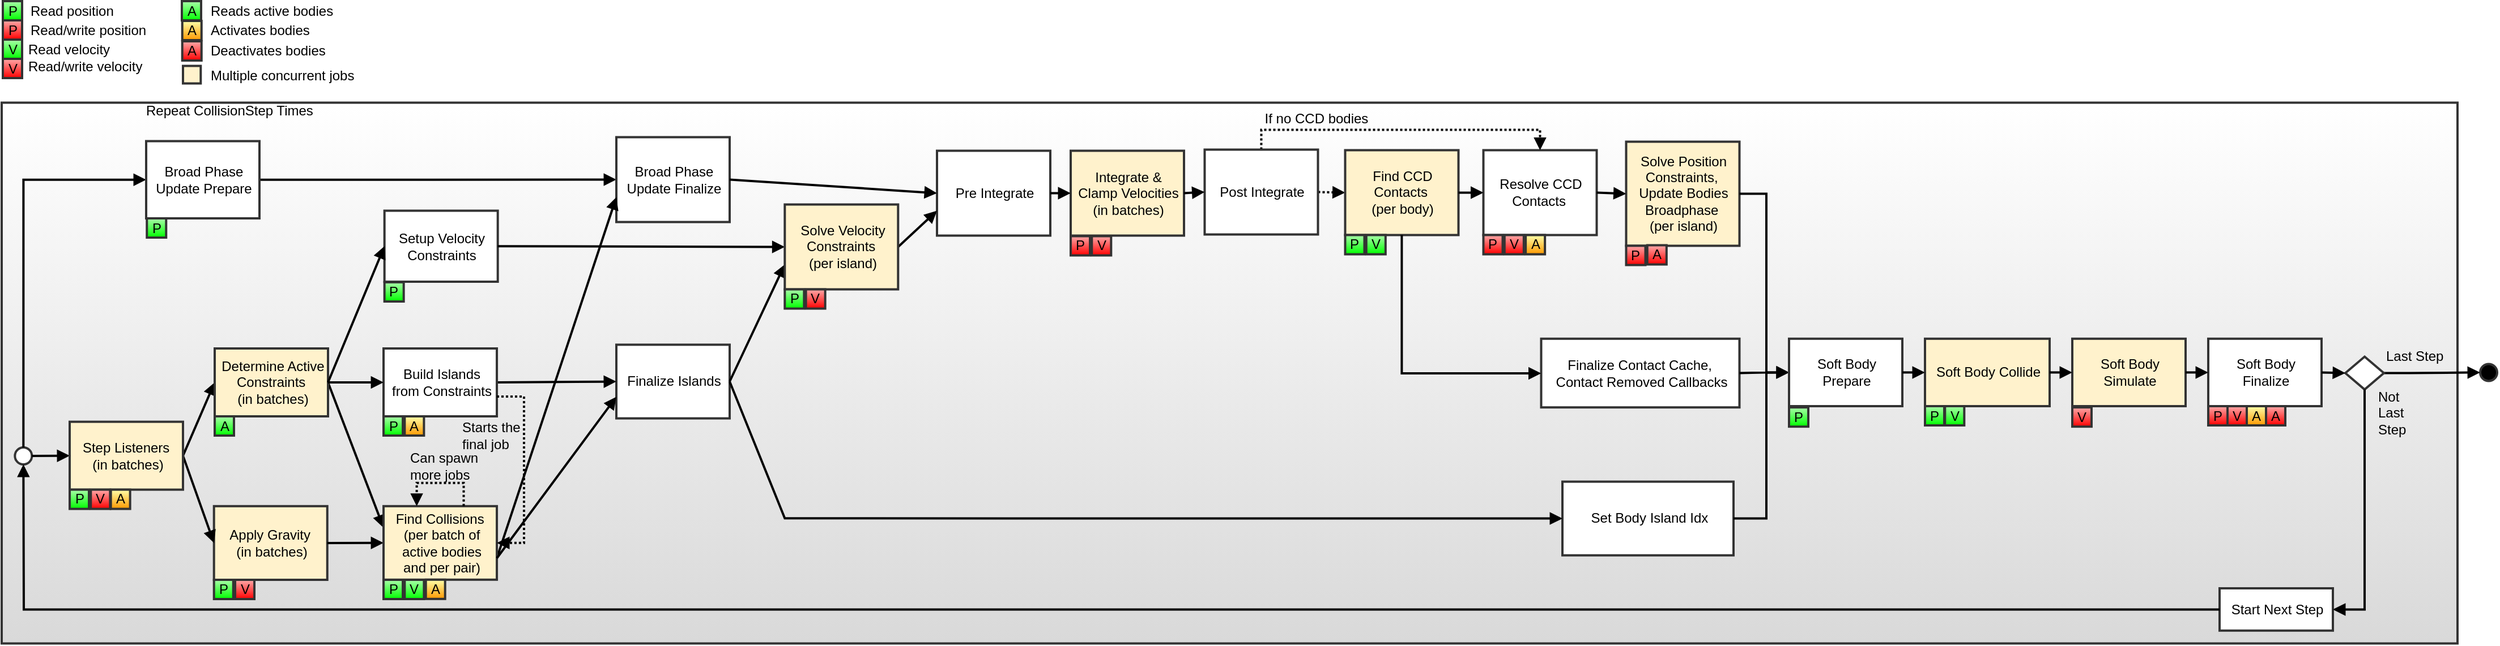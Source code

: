 <mxfile version="21.7.5" type="device">
  <diagram id="rLFVS3KHCrdhIcSo5p6n" name="Page-1">
    <mxGraphModel dx="1548" dy="894" grid="1" gridSize="10" guides="1" tooltips="1" connect="1" arrows="1" fold="1" page="1" pageScale="1" pageWidth="850" pageHeight="1100" background="#FFFFFF" math="0" shadow="0">
      <root>
        <mxCell id="0" />
        <mxCell id="1" parent="0" />
        <mxCell id="2" style="shape=rect;shadow=0;strokeWidth=2;fillColor=#d9d9d9;strokeColor=#333333;gradientColor=#FFFFFF;gradientDirection=north;opacity=100.0;gliffyId=319;" parent="1" vertex="1">
          <mxGeometry x="22.5" y="101.75" width="2167.5" height="478" as="geometry" />
        </mxCell>
        <mxCell id="4" value="&lt;div style=&#39;width: 93.0px;height:auto;word-break: break-word;&#39;&gt;&lt;div align=&quot;center&quot;&gt;&lt;span style=&quot;font-size: 12px; font-family: Arial; white-space: pre-wrap; text-decoration: none; line-height: 14px; color: rgb(0, 0, 0);&quot;&gt;Apply Gravity &lt;/span&gt;&lt;/div&gt;&lt;div align=&quot;center&quot;&gt;&lt;span style=&quot;font-size: 12px; font-family: Arial; white-space: pre-wrap; text-decoration: none; line-height: 14px; color: rgb(0, 0, 0);&quot;&gt;(in batches)&lt;/span&gt;&lt;/div&gt;&lt;/div&gt;" style="shape=rect;shadow=0;strokeWidth=2;fillColor=#fff2cc;strokeColor=#333333;opacity=100.0;html=1;nl2Br=0;verticalAlign=middle;align=center;spacingLeft=2.0;spacingRight=0;whiteSpace=wrap;gliffyId=3;" parent="1" vertex="1">
          <mxGeometry x="209.864" y="458.394" width="100" height="65.106" as="geometry" />
        </mxCell>
        <mxCell id="5" style="shape=ellipse;perimeter=ellipsePerimeter;shadow=0;strokeWidth=2;fillColor=#ffffff;strokeColor=#333333;opacity=100.0;gliffyId=8;" parent="1" vertex="1">
          <mxGeometry x="34.16" y="406.5" width="15" height="15" as="geometry" />
        </mxCell>
        <mxCell id="6" style="shape=filledEdge;strokeWidth=2;strokeColor=#000000;fillColor=none;startArrow=none;startFill=0;startSize=6;endArrow=block;endFill=1;endSize=6;rounded=0;gliffyId=11;edgeStyle=orthogonalEdgeStyle;" parent="1" source="5" target="37" edge="1">
          <mxGeometry width="100" height="100" relative="1" as="geometry">
            <Array as="points">
              <mxPoint x="41.66" y="406.5" />
              <mxPoint x="41.66" y="169.875" />
              <mxPoint x="150" y="169.875" />
            </Array>
          </mxGeometry>
        </mxCell>
        <mxCell id="7" style="shape=filledEdge;strokeWidth=2;strokeColor=#000000;fillColor=none;startArrow=none;startFill=0;startSize=6;endArrow=block;endFill=1;endSize=6;rounded=0;gliffyId=15;exitX=1.0;exitY=0.5;exitPerimeter=0;entryX=0.0;entryY=0.5;entryPerimeter=0;" parent="1" source="112" target="4" edge="1">
          <mxGeometry width="100" height="100" relative="1" as="geometry">
            <Array as="points">
              <mxPoint x="182.5" y="413.803" />
              <mxPoint x="209.864" y="490.947" />
            </Array>
          </mxGeometry>
        </mxCell>
        <mxCell id="8" value="&lt;div style=&#39;width: 93.0px;height:auto;word-break: break-word;&#39;&gt;&lt;div align=&quot;center&quot;&gt;&lt;span style=&quot;font-size: 12px; font-family: Arial; white-space: pre-wrap; text-decoration: none; line-height: 14px; color: rgb(0, 0, 0);&quot;&gt;Setup Velocity Constraints&lt;/span&gt;&lt;/div&gt;&lt;/div&gt;" style="shape=rect;shadow=0;strokeWidth=2;fillColor=#ffffff;strokeColor=#333333;opacity=100.0;html=1;nl2Br=0;verticalAlign=middle;align=center;spacingLeft=2.0;spacingRight=0;whiteSpace=wrap;gliffyId=30;" parent="1" vertex="1">
          <mxGeometry x="360.33" y="197.25" width="100" height="62.75" as="geometry" />
        </mxCell>
        <mxCell id="9" value="&lt;div style=&#39;width: 93.0px;height:auto;word-break: break-word;&#39;&gt;&lt;div align=&quot;center&quot;&gt;&lt;span style=&quot;font-size: 12px; font-family: Arial; white-space: pre-wrap; text-decoration: none; line-height: 14px; color: rgb(0, 0, 0);&quot;&gt;Pre Integrate&lt;/span&gt;&lt;/div&gt;&lt;/div&gt;" style="shape=rect;shadow=0;strokeWidth=2;fillColor=#ffffff;strokeColor=#333333;opacity=100.0;html=1;nl2Br=0;verticalAlign=middle;align=center;spacingLeft=2.0;spacingRight=0;whiteSpace=wrap;gliffyId=48;" parent="1" vertex="1">
          <mxGeometry x="848" y="144.25" width="100" height="75" as="geometry" />
        </mxCell>
        <mxCell id="10" value="&lt;div style=&#39;width: 93.0px;height:auto;word-break: break-word;&#39;&gt;&lt;div align=&quot;center&quot;&gt;&lt;span style=&quot;font-size: 12px; font-family: Arial; white-space: pre-wrap; text-decoration: none; line-height: 14px; color: rgb(0, 0, 0);&quot;&gt;Finalize Islands&lt;/span&gt;&lt;/div&gt;&lt;/div&gt;" style="shape=rect;shadow=0;strokeWidth=2;fillColor=#ffffff;strokeColor=#333333;opacity=100.0;html=1;nl2Br=0;verticalAlign=middle;align=center;spacingLeft=2.0;spacingRight=0;whiteSpace=wrap;gliffyId=53;" parent="1" vertex="1">
          <mxGeometry x="565" y="315.697" width="100" height="65.106" as="geometry" />
        </mxCell>
        <mxCell id="11" style="shape=filledEdge;strokeWidth=2;strokeColor=#000000;fillColor=none;startArrow=none;startFill=0;startSize=6;endArrow=block;endFill=1;endSize=6;rounded=0;gliffyId=73;exitX=1.0;exitY=0.5;exitPerimeter=0;entryX=0.0;entryY=0.707;entryPerimeter=0;" parent="1" source="10" target="41" edge="1">
          <mxGeometry width="100" height="100" relative="1" as="geometry">
            <Array as="points">
              <mxPoint x="665" y="348.25" />
              <mxPoint x="713.66" y="244.783" />
            </Array>
          </mxGeometry>
        </mxCell>
        <mxCell id="12" style="shape=filledEdge;strokeWidth=2;strokeColor=#000000;fillColor=none;startArrow=none;startFill=0;startSize=6;endArrow=block;endFill=1;endSize=6;rounded=0;gliffyId=88;exitX=1.0;exitY=0.5;exitPerimeter=0;entryX=0.0;entryY=0.5;entryPerimeter=0;" parent="1" source="37" target="54" edge="1">
          <mxGeometry width="100" height="100" relative="1" as="geometry">
            <Array as="points">
              <mxPoint x="250" y="169.875" />
              <mxPoint x="565" y="169.75" />
            </Array>
          </mxGeometry>
        </mxCell>
        <mxCell id="13" value="&lt;div style=&#39;width: 93.0px;height:auto;word-break: break-word;&#39;&gt;&lt;div align=&quot;center&quot;&gt;&lt;span style=&quot;font-size: 12px; font-family: Arial; white-space: pre-wrap; text-decoration: none; line-height: 14px; color: rgb(0, 0, 0);&quot;&gt;Solve Position Constraints, &lt;/span&gt;&lt;/div&gt;&lt;div align=&quot;center&quot;&gt;&lt;span style=&quot;font-size: 12px; font-family: Arial; white-space: pre-wrap; text-decoration: none; line-height: 14px; color: rgb(0, 0, 0);&quot;&gt;Update Bodies Broadphase &lt;/span&gt;&lt;/div&gt;&lt;div align=&quot;center&quot;&gt;&lt;span style=&quot;font-size: 12px; font-family: Arial; white-space: pre-wrap; text-decoration: none; line-height: 14px; color: rgb(0, 0, 0);&quot;&gt;(per island)&lt;/span&gt;&lt;/div&gt;&lt;/div&gt;" style="shape=rect;shadow=0;strokeWidth=2;fillColor=#fff2cc;strokeColor=#333333;opacity=100.0;html=1;nl2Br=0;verticalAlign=middle;align=center;spacingLeft=2.0;spacingRight=0;whiteSpace=wrap;gliffyId=96;" parent="1" vertex="1">
          <mxGeometry x="1456.243" y="136.25" width="100" height="92" as="geometry" />
        </mxCell>
        <mxCell id="14" style="shape=ellipse;perimeter=ellipsePerimeter;shadow=0;strokeWidth=2;fillColor=#000000;strokeColor=#333333;opacity=100.0;gliffyId=100;" parent="1" vertex="1">
          <mxGeometry x="2210.003" y="332.7" width="15" height="15" as="geometry" />
        </mxCell>
        <mxCell id="15" style="shape=filledEdge;strokeWidth=2;strokeColor=#000000;fillColor=none;startArrow=none;startFill=0;startSize=6;endArrow=block;endFill=1;endSize=6;rounded=0;gliffyId=114;exitX=1.0;exitY=0.5;exitPerimeter=0;entryX=1.11E-16;entryY=0.293;entryPerimeter=0;" parent="1" source="77" target="71" edge="1">
          <mxGeometry width="100" height="100" relative="1" as="geometry">
            <Array as="points">
              <mxPoint x="310.5" y="349" />
              <mxPoint x="359.524" y="477.432" />
            </Array>
          </mxGeometry>
        </mxCell>
        <mxCell id="16" style="shape=filledEdge;strokeWidth=2;strokeColor=#000000;fillColor=none;startArrow=none;startFill=0;startSize=6;endArrow=block;endFill=1;endSize=6;rounded=0;gliffyId=117;exitX=1.0;exitY=0.5;exitPerimeter=0;entryX=0.0;entryY=0.5;entryPerimeter=0;" parent="1" source="8" target="41" edge="1">
          <mxGeometry width="100" height="100" relative="1" as="geometry">
            <Array as="points">
              <mxPoint x="460.33" y="228.625" />
              <mxPoint x="713.66" y="229.25" />
            </Array>
          </mxGeometry>
        </mxCell>
        <mxCell id="17" style="shape=filledEdge;strokeWidth=2;strokeColor=#000000;fillColor=none;startArrow=none;startFill=0;startSize=6;endArrow=block;endFill=1;endSize=6;rounded=0;gliffyId=120;exitX=1.0;exitY=0.5;exitPerimeter=0;entryX=0.0;entryY=0.707;entryPerimeter=0;" parent="1" source="41" target="9" edge="1">
          <mxGeometry width="100" height="100" relative="1" as="geometry">
            <Array as="points">
              <mxPoint x="813.66" y="229.25" />
              <mxPoint x="848" y="197.283" />
            </Array>
          </mxGeometry>
        </mxCell>
        <mxCell id="18" style="shape=filledEdge;strokeWidth=2;strokeColor=#000000;fillColor=none;startArrow=none;startFill=0;startSize=6;endArrow=block;endFill=1;endSize=6;rounded=0;dashed=1;fixDash=1;dashPattern=2.0 2.0;gliffyId=123;exitX=1.0;exitY=0.5;exitPerimeter=0;entryX=0.0;entryY=0.5;entryPerimeter=0;" parent="1" source="117" target="86" edge="1">
          <mxGeometry width="100" height="100" relative="1" as="geometry">
            <Array as="points">
              <mxPoint x="1184.232" y="180.75" />
              <mxPoint x="1208.242" y="181.25" />
            </Array>
          </mxGeometry>
        </mxCell>
        <mxCell id="20" style="shape=filledEdge;strokeWidth=2;strokeColor=#000000;fillColor=none;startArrow=none;startFill=0;startSize=6;endArrow=block;endFill=1;endSize=6;rounded=0;gliffyId=135;exitX=1.0;exitY=0.5;exitPerimeter=0;entryX=0.0;entryY=0.5;entryPerimeter=0;" parent="1" source="112" target="77" edge="1">
          <mxGeometry width="100" height="100" relative="1" as="geometry">
            <Array as="points">
              <mxPoint x="182.5" y="413.803" />
              <mxPoint x="210.5" y="349" />
            </Array>
          </mxGeometry>
        </mxCell>
        <mxCell id="21" style="shape=filledEdge;strokeWidth=2;strokeColor=#000000;fillColor=none;startArrow=none;startFill=0;startSize=6;endArrow=block;endFill=1;endSize=6;rounded=0;gliffyId=139;exitX=1.0;exitY=0.5;exitPerimeter=0;entryX=0.0;entryY=0.5;entryPerimeter=0;" parent="1" source="66" target="10" edge="1">
          <mxGeometry width="100" height="100" relative="1" as="geometry">
            <Array as="points">
              <mxPoint x="459.524" y="349" />
              <mxPoint x="565" y="348.25" />
            </Array>
          </mxGeometry>
        </mxCell>
        <mxCell id="22" value="&lt;div style=&#39;width: 141.96px;height:auto;word-break: break-word;&#39;&gt;&lt;div align=&quot;center&quot;&gt;&lt;span style=&quot;font-size: 12px; font-family: Arial; white-space: pre-wrap; text-decoration: none; line-height: 14px; color: rgb(0, 0, 0);&quot;&gt;Set Body Island Idx&lt;/span&gt;&lt;/div&gt;&lt;/div&gt;" style="shape=rect;shadow=0;strokeWidth=2;fillColor=#ffffff;strokeColor=#333333;opacity=100.0;html=1;nl2Br=0;verticalAlign=middle;align=center;spacingLeft=3.02;spacingRight=0;whiteSpace=wrap;gliffyId=152;" parent="1" vertex="1">
          <mxGeometry x="1400.0" y="436.746" width="151" height="65.106" as="geometry" />
        </mxCell>
        <mxCell id="23" style="shape=filledEdge;strokeWidth=2;strokeColor=#000000;fillColor=none;startArrow=none;startFill=0;startSize=6;endArrow=block;endFill=1;endSize=6;rounded=0;gliffyId=154;exitX=1.0;exitY=0.5;exitPerimeter=0;entryX=0.0;entryY=0.5;entryPerimeter=0;" parent="1" source="10" target="22" edge="1">
          <mxGeometry width="100" height="100" relative="1" as="geometry">
            <Array as="points">
              <mxPoint x="665" y="348.25" />
              <mxPoint x="713.66" y="469.159" />
            </Array>
          </mxGeometry>
        </mxCell>
        <mxCell id="24" style="shape=filledEdge;strokeWidth=2;strokeColor=#000000;fillColor=none;startArrow=none;startFill=0;startSize=6;endArrow=block;endFill=1;endSize=6;rounded=0;gliffyId=155;edgeStyle=orthogonalEdgeStyle;entryX=0;entryY=0.5;entryDx=0;entryDy=0;" parent="1" source="22" target="2HlbSkl1Hx2XcQlONuJN-122" edge="1">
          <mxGeometry width="100" height="100" relative="1" as="geometry">
            <Array as="points">
              <mxPoint x="1580" y="469" />
              <mxPoint x="1580" y="340" />
            </Array>
          </mxGeometry>
        </mxCell>
        <mxCell id="26" style="shape=filledEdge;strokeWidth=2;strokeColor=#000000;fillColor=none;startArrow=none;startFill=0;startSize=6;endArrow=block;endFill=1;endSize=6;rounded=0;gliffyId=171;edgeStyle=orthogonalEdgeStyle;exitX=1;exitY=0.5;exitDx=0;exitDy=0;entryX=0;entryY=0.5;entryDx=0;entryDy=0;" parent="1" source="13" target="2HlbSkl1Hx2XcQlONuJN-122" edge="1">
          <mxGeometry width="100" height="100" relative="1" as="geometry">
            <Array as="points">
              <mxPoint x="1580" y="182" />
              <mxPoint x="1580" y="340" />
            </Array>
            <mxPoint x="1623.2" y="182.286" as="sourcePoint" />
          </mxGeometry>
        </mxCell>
        <mxCell id="28" value="&lt;div style=&#39;width: 13.32px;height:auto;word-break: break-word;&#39;&gt;&lt;div align=&quot;center&quot;&gt;&lt;span style=&quot;font-size: 12px; font-family: Arial; white-space: pre-wrap; text-decoration: none; line-height: 14px; color: rgb(0, 0, 0);&quot;&gt;P&lt;/span&gt;&lt;/div&gt;&lt;/div&gt;" style="shape=rect;shadow=0;strokeWidth=2;fillColor=#00ff00;strokeColor=#333333;gradientColor=#AAFFAA;gradientDirection=north;opacity=100.0;html=1;nl2Br=0;verticalAlign=middle;align=center;spacingLeft=0.34;spacingRight=0;whiteSpace=wrap;gliffyId=191;" parent="1" vertex="1">
          <mxGeometry x="23.5" y="12" width="17" height="17" as="geometry" />
        </mxCell>
        <mxCell id="29" value="&lt;div style=&#39;width: 13.32px;height:auto;word-break: break-word;&#39;&gt;&lt;div align=&quot;center&quot;&gt;&lt;span style=&quot;font-size: 12px; font-family: Arial; white-space: pre-wrap; text-decoration: none; line-height: 14px; color: rgb(0, 0, 0);&quot;&gt;V&lt;/span&gt;&lt;/div&gt;&lt;/div&gt;" style="shape=rect;shadow=0;strokeWidth=2;fillColor=#00ff00;strokeColor=#333333;gradientColor=#AAFFAA;gradientDirection=north;opacity=100.0;html=1;nl2Br=0;verticalAlign=middle;align=center;spacingLeft=0.34;spacingRight=0;whiteSpace=wrap;gliffyId=194;" parent="1" vertex="1">
          <mxGeometry x="23.5" y="46" width="17" height="17" as="geometry" />
        </mxCell>
        <mxCell id="30" value="&lt;div style=&#39;width: 13.32px;height:auto;word-break: break-word;&#39;&gt;&lt;div align=&quot;center&quot;&gt;&lt;span style=&quot;font-size: 12px; font-family: Arial; white-space: pre-wrap; text-decoration: none; line-height: 14px; color: rgb(0, 0, 0);&quot;&gt;P&lt;/span&gt;&lt;/div&gt;&lt;/div&gt;" style="shape=rect;shadow=0;strokeWidth=2;fillColor=#ff0000;strokeColor=#333333;gradientColor=#FFAAAA;gradientDirection=north;opacity=100.0;html=1;nl2Br=0;verticalAlign=middle;align=center;spacingLeft=0.34;spacingRight=0;whiteSpace=wrap;gliffyId=200;" parent="1" vertex="1">
          <mxGeometry x="23.5" y="29" width="17" height="17" as="geometry" />
        </mxCell>
        <mxCell id="31" value="&lt;div style=&#39;width: 13.32px;height:auto;word-break: break-word;&#39;&gt;&lt;div align=&quot;center&quot;&gt;&lt;span style=&quot;font-size: 12px; font-family: Arial; white-space: pre-wrap; text-decoration: none; line-height: 14px; color: rgb(0, 0, 0);&quot;&gt;V&lt;/span&gt;&lt;/div&gt;&lt;/div&gt;" style="shape=rect;shadow=0;strokeWidth=2;fillColor=#ff0000;strokeColor=#333333;gradientColor=#FFAAAA;gradientDirection=north;opacity=100.0;html=1;nl2Br=0;verticalAlign=middle;align=center;spacingLeft=0.34;spacingRight=0;whiteSpace=wrap;gliffyId=198;" parent="1" vertex="1">
          <mxGeometry x="23.5" y="63" width="17" height="17" as="geometry" />
        </mxCell>
        <mxCell id="32" value="&lt;div style=&#39;width: 147.0px;height:auto;word-break: break-word;&#39;&gt;&lt;div align=&quot;left&quot;&gt;&lt;span style=&quot;font-size: 12px; font-family: Arial; white-space: pre-wrap; text-decoration: none; line-height: 14px; color: rgb(0, 0, 0);&quot;&gt;Read position&lt;/span&gt;&lt;/div&gt;&lt;/div&gt;" style="text;html=1;nl2Br=0;html=1;nl2Br=0;verticalAlign=middle;align=left;spacingLeft=0.0;spacingRight=0;whiteSpace=wrap;gliffyId=205;" parent="1" vertex="1">
          <mxGeometry x="46.16" y="14" width="150" height="14" as="geometry" />
        </mxCell>
        <mxCell id="33" value="&lt;div style=&#39;width: 147.0px;height:auto;word-break: break-word;&#39;&gt;&lt;div align=&quot;left&quot;&gt;&lt;span style=&quot;font-size: 12px; font-family: Arial; white-space: pre-wrap; text-decoration: none; line-height: 14px; color: rgb(0, 0, 0);&quot;&gt;Read/write position&lt;/span&gt;&lt;/div&gt;&lt;/div&gt;" style="text;html=1;nl2Br=0;html=1;nl2Br=0;verticalAlign=middle;align=left;spacingLeft=0.0;spacingRight=0;whiteSpace=wrap;gliffyId=206;" parent="1" vertex="1">
          <mxGeometry x="46.16" y="30.5" width="150" height="14" as="geometry" />
        </mxCell>
        <mxCell id="34" value="&lt;div style=&#39;width: 147.0px;height:auto;word-break: break-word;&#39;&gt;&lt;div align=&quot;left&quot;&gt;&lt;span style=&quot;font-size: 12px; font-family: Arial; white-space: pre-wrap; text-decoration: none; line-height: 14px; color: rgb(0, 0, 0);&quot;&gt;Read velocity&lt;/span&gt;&lt;/div&gt;&lt;/div&gt;" style="text;html=1;nl2Br=0;html=1;nl2Br=0;verticalAlign=middle;align=left;spacingLeft=0.0;spacingRight=0;whiteSpace=wrap;gliffyId=207;" parent="1" vertex="1">
          <mxGeometry x="44.16" y="47.5" width="150" height="14" as="geometry" />
        </mxCell>
        <mxCell id="35" value="&lt;div style=&#39;width: 147.0px;height:auto;word-break: break-word;&#39;&gt;&lt;div align=&quot;left&quot;&gt;&lt;span style=&quot;font-size: 12px; font-family: Arial; white-space: pre-wrap; text-decoration: none; line-height: 14px; color: rgb(0, 0, 0);&quot;&gt;Read/write velocity&lt;/span&gt;&lt;/div&gt;&lt;/div&gt;" style="text;html=1;nl2Br=0;html=1;nl2Br=0;verticalAlign=middle;align=left;spacingLeft=0.0;spacingRight=0;whiteSpace=wrap;gliffyId=208;" parent="1" vertex="1">
          <mxGeometry x="44.16" y="63" width="150" height="14" as="geometry" />
        </mxCell>
        <mxCell id="36" style="group;gliffyId=598;" parent="1" vertex="1">
          <mxGeometry x="150" y="135.75" width="100" height="85.25" as="geometry" />
        </mxCell>
        <mxCell id="37" value="&lt;div style=&#39;width: 93.0px;height:auto;word-break: break-word;&#39;&gt;&lt;div align=&quot;center&quot;&gt;&lt;span style=&quot;font-size: 12px; font-family: Arial; white-space: pre-wrap; text-decoration: none; line-height: 14px; color: rgb(0, 0, 0);&quot;&gt;Broad Phase Update Prepare&lt;/span&gt;&lt;/div&gt;&lt;/div&gt;" style="shape=rect;shadow=0;strokeWidth=2;fillColor=#ffffff;strokeColor=#333333;opacity=100.0;html=1;nl2Br=0;verticalAlign=middle;align=center;spacingLeft=2.0;spacingRight=0;whiteSpace=wrap;gliffyId=0;" parent="36" vertex="1">
          <mxGeometry width="100" height="68.25" as="geometry" />
        </mxCell>
        <mxCell id="38" value="&lt;div style=&#39;width: 13.32px;height:auto;word-break: break-word;&#39;&gt;&lt;div align=&quot;center&quot;&gt;&lt;span style=&quot;font-size: 12px; font-family: Arial; white-space: pre-wrap; text-decoration: none; line-height: 14px; color: rgb(0, 0, 0);&quot;&gt;P&lt;/span&gt;&lt;/div&gt;&lt;/div&gt;" style="shape=rect;shadow=0;strokeWidth=2;fillColor=#00ff00;strokeColor=#333333;gradientColor=#AAFFAA;gradientDirection=north;opacity=100.0;html=1;nl2Br=0;verticalAlign=middle;align=center;spacingLeft=0.34;spacingRight=0;whiteSpace=wrap;gliffyId=211;" parent="36" vertex="1">
          <mxGeometry x="0.636" y="68.25" width="17" height="17" as="geometry" />
        </mxCell>
        <mxCell id="39" value="&lt;div style=&#39;width: 13.32px;height:auto;word-break: break-word;&#39;&gt;&lt;div align=&quot;center&quot;&gt;&lt;span style=&quot;font-size: 12px; font-family: Arial; white-space: pre-wrap; text-decoration: none; line-height: 14px; color: rgb(0, 0, 0);&quot;&gt;P&lt;/span&gt;&lt;/div&gt;&lt;/div&gt;" style="shape=rect;shadow=0;strokeWidth=2;fillColor=#00ff00;strokeColor=#333333;gradientColor=#AAFFAA;gradientDirection=north;opacity=100.0;html=1;nl2Br=0;verticalAlign=middle;align=center;spacingLeft=0.34;spacingRight=0;whiteSpace=wrap;gliffyId=213;" parent="1" vertex="1">
          <mxGeometry x="360.33" y="260.5" width="17" height="17" as="geometry" />
        </mxCell>
        <mxCell id="40" style="group;gliffyId=596;" parent="1" vertex="1">
          <mxGeometry x="713.66" y="191.75" width="100" height="92" as="geometry" />
        </mxCell>
        <mxCell id="41" value="&lt;div style=&#39;width: 93.0px;height:auto;word-break: break-word;&#39;&gt;&lt;div align=&quot;center&quot;&gt;&lt;span style=&quot;font-size: 12px; font-family: Arial; white-space: pre-wrap; text-decoration: none; line-height: 14px; color: rgb(0, 0, 0);&quot;&gt;Solve Velocity Constraints &lt;/span&gt;&lt;/div&gt;&lt;div align=&quot;center&quot;&gt;&lt;span style=&quot;font-size: 12px; font-family: Arial; white-space: pre-wrap; text-decoration: none; line-height: 14px; color: rgb(0, 0, 0);&quot;&gt;(per island)&lt;/span&gt;&lt;/div&gt;&lt;/div&gt;" style="shape=rect;shadow=0;strokeWidth=2;fillColor=#fff2cc;strokeColor=#333333;opacity=100.0;html=1;nl2Br=0;verticalAlign=middle;align=center;spacingLeft=2.0;spacingRight=0;whiteSpace=wrap;gliffyId=44;" parent="40" vertex="1">
          <mxGeometry width="100" height="75" as="geometry" />
        </mxCell>
        <mxCell id="42" value="&lt;div style=&#39;width: 13.32px;height:auto;word-break: break-word;&#39;&gt;&lt;div align=&quot;center&quot;&gt;&lt;span style=&quot;font-size: 12px; font-family: Arial; white-space: pre-wrap; text-decoration: none; line-height: 14px; color: rgb(0, 0, 0);&quot;&gt;V&lt;/span&gt;&lt;/div&gt;&lt;/div&gt;" style="shape=rect;shadow=0;strokeWidth=2;fillColor=#ff0000;strokeColor=#333333;gradientColor=#FFAAAA;gradientDirection=north;opacity=100.0;html=1;nl2Br=0;verticalAlign=middle;align=center;spacingLeft=0.34;spacingRight=0;whiteSpace=wrap;gliffyId=226;" parent="40" vertex="1">
          <mxGeometry x="18.66" y="75" width="17" height="17" as="geometry" />
        </mxCell>
        <mxCell id="43" value="&lt;div style=&#39;width: 13.32px;height:auto;word-break: break-word;&#39;&gt;&lt;div align=&quot;center&quot;&gt;&lt;span style=&quot;font-size: 12px; font-family: Arial; white-space: pre-wrap; text-decoration: none; line-height: 14px; color: rgb(0, 0, 0);&quot;&gt;P&lt;/span&gt;&lt;/div&gt;&lt;/div&gt;" style="shape=rect;shadow=0;strokeWidth=2;fillColor=#00ff00;strokeColor=#333333;gradientColor=#AAFFAA;gradientDirection=north;opacity=100.0;html=1;nl2Br=0;verticalAlign=middle;align=center;spacingLeft=0.34;spacingRight=0;whiteSpace=wrap;gliffyId=224;" parent="40" vertex="1">
          <mxGeometry x="1.137e-13" y="75" width="17" height="17" as="geometry" />
        </mxCell>
        <mxCell id="48" value="&lt;div style=&#39;width: 13.32px;height:auto;word-break: break-word;&#39;&gt;&lt;div align=&quot;center&quot;&gt;&lt;span style=&quot;font-size: 12px; font-family: Arial; white-space: pre-wrap; text-decoration: none; line-height: 14px; color: rgb(0, 0, 0);&quot;&gt;V&lt;/span&gt;&lt;/div&gt;&lt;/div&gt;" style="shape=rect;shadow=0;strokeWidth=2;fillColor=#ff0000;strokeColor=#333333;gradientColor=#FFAAAA;gradientDirection=north;opacity=100.0;html=1;nl2Br=0;verticalAlign=middle;align=center;spacingLeft=0.34;spacingRight=0;whiteSpace=wrap;gliffyId=240;" parent="1" vertex="1">
          <mxGeometry x="228.524" y="523.5" width="17" height="17" as="geometry" />
        </mxCell>
        <mxCell id="49" value="&lt;div style=&#39;width: 13.32px;height:auto;word-break: break-word;&#39;&gt;&lt;div align=&quot;center&quot;&gt;&lt;span style=&quot;font-size: 12px; font-family: Arial; white-space: pre-wrap; text-decoration: none; line-height: 14px; color: rgb(0, 0, 0);&quot;&gt;P&lt;/span&gt;&lt;/div&gt;&lt;/div&gt;" style="shape=rect;shadow=0;strokeWidth=2;fillColor=#00ff00;strokeColor=#333333;gradientColor=#AAFFAA;gradientDirection=north;opacity=100.0;html=1;nl2Br=0;verticalAlign=middle;align=center;spacingLeft=0.34;spacingRight=0;whiteSpace=wrap;gliffyId=238;" parent="1" vertex="1">
          <mxGeometry x="209.864" y="523.5" width="17" height="17" as="geometry" />
        </mxCell>
        <mxCell id="50" value="&lt;div style=&#39;width: 13.32px;height:auto;word-break: break-word;&#39;&gt;&lt;div align=&quot;center&quot;&gt;&lt;span style=&quot;font-size: 12px; font-family: Arial; white-space: pre-wrap; text-decoration: none; line-height: 14px; color: rgb(0, 0, 0);&quot;&gt;V&lt;/span&gt;&lt;/div&gt;&lt;/div&gt;" style="shape=rect;shadow=0;strokeWidth=2;fillColor=#ff0000;strokeColor=#333333;gradientColor=#FFAAAA;gradientDirection=north;opacity=100.0;html=1;nl2Br=0;verticalAlign=middle;align=center;spacingLeft=0.34;spacingRight=0;whiteSpace=wrap;gliffyId=258;" parent="1" vertex="1">
          <mxGeometry x="984.66" y="219.75" width="17" height="17" as="geometry" />
        </mxCell>
        <mxCell id="51" value="&lt;div style=&#39;width: 13.32px;height:auto;word-break: break-word;&#39;&gt;&lt;div align=&quot;center&quot;&gt;&lt;span style=&quot;font-size: 12px; font-family: Arial; white-space: pre-wrap; text-decoration: none; line-height: 14px; color: rgb(0, 0, 0);&quot;&gt;P&lt;/span&gt;&lt;/div&gt;&lt;/div&gt;" style="shape=rect;shadow=0;strokeWidth=2;fillColor=#ff0000;strokeColor=#333333;gradientColor=#FFAAAA;gradientDirection=north;opacity=100.0;html=1;nl2Br=0;verticalAlign=middle;align=center;spacingLeft=0.34;spacingRight=0;whiteSpace=wrap;gliffyId=256;" parent="1" vertex="1">
          <mxGeometry x="966" y="219.75" width="17" height="17" as="geometry" />
        </mxCell>
        <mxCell id="52" value="&lt;div style=&#39;width: 13.32px;height:auto;word-break: break-word;&#39;&gt;&lt;div align=&quot;center&quot;&gt;&lt;span style=&quot;font-size: 12px; font-family: Arial; white-space: pre-wrap; text-decoration: none; line-height: 14px; color: rgb(0, 0, 0);&quot;&gt;P&lt;/span&gt;&lt;/div&gt;&lt;/div&gt;" style="shape=rect;shadow=0;strokeWidth=2;fillColor=#ff0000;strokeColor=#333333;gradientColor=#FFAAAA;gradientDirection=north;opacity=100.0;html=1;nl2Br=0;verticalAlign=middle;align=center;spacingLeft=0.34;spacingRight=0;whiteSpace=wrap;gliffyId=270;" parent="1" vertex="1">
          <mxGeometry x="1456.243" y="228.25" width="17" height="17" as="geometry" />
        </mxCell>
        <mxCell id="53" style="shape=filledEdge;strokeWidth=2;strokeColor=#000000;fillColor=none;startArrow=none;startFill=0;startSize=6;endArrow=block;endFill=1;endSize=6;rounded=0;gliffyId=295;exitX=1.0;exitY=0.5;exitPerimeter=0;entryX=0.0;entryY=0.5;entryPerimeter=0;" parent="1" source="4" target="71" edge="1">
          <mxGeometry width="100" height="100" relative="1" as="geometry">
            <Array as="points">
              <mxPoint x="309.864" y="490.947" />
              <mxPoint x="359.524" y="490.894" />
            </Array>
          </mxGeometry>
        </mxCell>
        <mxCell id="54" value="&lt;div style=&#39;width: 93.0px;height:auto;word-break: break-word;&#39;&gt;&lt;div align=&quot;center&quot;&gt;&lt;span style=&quot;font-size: 12px; font-family: Arial; white-space: pre-wrap; text-decoration: none; line-height: 14px; color: rgb(0, 0, 0);&quot;&gt;Broad Phase Update Finalize&lt;/span&gt;&lt;/div&gt;&lt;/div&gt;" style="shape=rect;shadow=0;strokeWidth=2;fillColor=#ffffff;strokeColor=#333333;opacity=100.0;html=1;nl2Br=0;verticalAlign=middle;align=center;spacingLeft=2.0;spacingRight=0;whiteSpace=wrap;gliffyId=296;" parent="1" vertex="1">
          <mxGeometry x="565" y="132.25" width="100" height="75" as="geometry" />
        </mxCell>
        <mxCell id="55" style="shape=filledEdge;strokeWidth=2;strokeColor=#000000;fillColor=none;startArrow=none;startFill=0;startSize=6;endArrow=block;endFill=1;endSize=6;rounded=0;gliffyId=298;exitX=1.0;exitY=0.707;exitPerimeter=0;entryX=0.0;entryY=0.707;entryPerimeter=0;" parent="1" source="71" target="54" edge="1">
          <mxGeometry width="100" height="100" relative="1" as="geometry">
            <Array as="points">
              <mxPoint x="459.524" y="504.356" />
              <mxPoint x="565" y="185.283" />
            </Array>
          </mxGeometry>
        </mxCell>
        <mxCell id="56" style="shape=filledEdge;strokeWidth=2;strokeColor=#000000;fillColor=none;startArrow=none;startFill=0;startSize=6;endArrow=block;endFill=1;endSize=6;rounded=0;gliffyId=299;exitX=1.0;exitY=0.5;exitPerimeter=0;entryX=0.0;entryY=0.5;entryPerimeter=0;" parent="1" source="54" target="9" edge="1">
          <mxGeometry width="100" height="100" relative="1" as="geometry">
            <Array as="points">
              <mxPoint x="665" y="169.75" />
              <mxPoint x="848" y="181.75" />
            </Array>
          </mxGeometry>
        </mxCell>
        <mxCell id="57" value="&lt;div style=&#39;width: 93.0px;height:auto;word-break: break-word;&#39;&gt;&lt;div align=&quot;center&quot;&gt;&lt;span style=&quot;font-size: 12px; font-family: Arial; white-space: pre-wrap; text-decoration: none; line-height: 14px; color: rgb(0, 0, 0);&quot;&gt;Start Next Step&lt;/span&gt;&lt;/div&gt;&lt;/div&gt;" style="shape=rect;shadow=0;strokeWidth=2;fillColor=#ffffff;strokeColor=#333333;opacity=100.0;html=1;nl2Br=0;verticalAlign=middle;align=center;spacingLeft=2.0;spacingRight=0;whiteSpace=wrap;gliffyId=311;" parent="1" vertex="1">
          <mxGeometry x="1979.998" y="531" width="100" height="37.394" as="geometry" />
        </mxCell>
        <mxCell id="58" style="shape=filledEdge;strokeWidth=2;strokeColor=#000000;fillColor=none;startArrow=none;startFill=0;startSize=6;endArrow=block;endFill=1;endSize=6;rounded=0;gliffyId=313;exitX=1.0;exitY=0.5;exitPerimeter=0;entryX=0.0;entryY=0.5;entryPerimeter=0;" parent="1" source="104" target="14" edge="1">
          <mxGeometry width="100" height="100" relative="1" as="geometry">
            <Array as="points">
              <mxPoint x="2147.252" y="340.8" />
            </Array>
          </mxGeometry>
        </mxCell>
        <mxCell id="59" value="&lt;div style=&#39;width: 178.16px;height:auto;word-break: break-word;&#39;&gt;&lt;div align=&quot;left&quot;&gt;&lt;span style=&quot;font-size: 12px; font-family: Arial; white-space: pre-wrap; line-height: 14px; color: rgb(0, 0, 0);&quot;&gt;Repeat CollisionStep Times&lt;/span&gt;&lt;/div&gt;&lt;/div&gt;" style="text;html=1;nl2Br=0;html=1;nl2Br=0;verticalAlign=middle;align=left;spacingLeft=0.0;spacingRight=0;whiteSpace=wrap;gliffyId=323;" parent="1" vertex="1">
          <mxGeometry x="148" y="101.75" width="181.16" height="14" as="geometry" />
        </mxCell>
        <mxCell id="60" style="shape=filledEdge;strokeWidth=2;strokeColor=#000000;fillColor=none;startArrow=none;startFill=0;startSize=6;endArrow=block;endFill=1;endSize=6;rounded=0;gliffyId=327;edgeStyle=orthogonalEdgeStyle;" parent="1" source="57" target="5" edge="1">
          <mxGeometry width="100" height="100" relative="1" as="geometry">
            <Array as="points">
              <mxPoint x="42" y="550" />
            </Array>
          </mxGeometry>
        </mxCell>
        <mxCell id="61" value="&lt;div style=&#39;width: 13.32px;height:auto;word-break: break-word;&#39;&gt;&lt;div align=&quot;center&quot;&gt;&lt;span style=&quot;font-size: 12px; font-family: Arial; white-space: pre-wrap; text-decoration: none; line-height: 14px; color: rgb(0, 0, 0);&quot;&gt;A&lt;/span&gt;&lt;/div&gt;&lt;/div&gt;" style="shape=rect;shadow=0;strokeWidth=2;fillColor=#00ff00;strokeColor=#333333;gradientColor=#AAFFAA;gradientDirection=north;opacity=100.0;html=1;nl2Br=0;verticalAlign=middle;align=center;spacingLeft=0.34;spacingRight=0;whiteSpace=wrap;gliffyId=343;" parent="1" vertex="1">
          <mxGeometry x="181.5" y="12" width="17" height="17" as="geometry" />
        </mxCell>
        <mxCell id="62" value="&lt;div style=&#39;width: 13.32px;height:auto;word-break: break-word;&#39;&gt;&lt;div align=&quot;center&quot;&gt;&lt;span style=&quot;font-size: 12px; font-family: Arial; white-space: pre-wrap; text-decoration: none; line-height: 14px; color: rgb(0, 0, 0);&quot;&gt;A&lt;/span&gt;&lt;/div&gt;&lt;/div&gt;" style="shape=rect;shadow=0;strokeWidth=2;fillColor=#ff0000;strokeColor=#333333;gradientColor=#FFAAAA;gradientDirection=north;opacity=100.0;html=1;nl2Br=0;verticalAlign=middle;align=center;spacingLeft=0.34;spacingRight=0;whiteSpace=wrap;gliffyId=341;" parent="1" vertex="1">
          <mxGeometry x="181.864" y="47.5" width="17" height="17" as="geometry" />
        </mxCell>
        <mxCell id="63" value="&lt;div style=&#39;width: 147.0px;height:auto;word-break: break-word;&#39;&gt;&lt;div align=&quot;left&quot;&gt;&lt;span style=&quot;font-size: 12px; font-family: Arial; white-space: pre-wrap; text-decoration: none; line-height: 14px; color: rgb(0, 0, 0);&quot;&gt;Reads active bodies&lt;/span&gt;&lt;/div&gt;&lt;/div&gt;" style="text;html=1;nl2Br=0;html=1;nl2Br=0;verticalAlign=middle;align=left;spacingLeft=0.0;spacingRight=0;whiteSpace=wrap;gliffyId=340;" parent="1" vertex="1">
          <mxGeometry x="205.16" y="14" width="150" height="14" as="geometry" />
        </mxCell>
        <mxCell id="64" value="&lt;div style=&#39;width: 147.0px;height:auto;word-break: break-word;&#39;&gt;&lt;div align=&quot;left&quot;&gt;&lt;span style=&quot;font-size: 12px; font-family: Arial; white-space: pre-wrap; text-decoration: none; line-height: 14px; color: rgb(0, 0, 0);&quot;&gt;Deactivates bodies&lt;/span&gt;&lt;/div&gt;&lt;/div&gt;" style="text;html=1;nl2Br=0;html=1;nl2Br=0;verticalAlign=middle;align=left;spacingLeft=0.0;spacingRight=0;whiteSpace=wrap;gliffyId=339;" parent="1" vertex="1">
          <mxGeometry x="204.524" y="49" width="150" height="14" as="geometry" />
        </mxCell>
        <mxCell id="65" style="group;gliffyId=450;" parent="1" vertex="1">
          <mxGeometry x="359.524" y="319" width="100" height="77" as="geometry" />
        </mxCell>
        <mxCell id="66" value="&lt;div style=&#39;width: 93.0px;height:auto;word-break: break-word;&#39;&gt;&lt;div align=&quot;center&quot;&gt;&lt;span style=&quot;font-size: 12px; font-family: Arial; white-space: pre-wrap; text-decoration: none; line-height: 14px; color: rgb(0, 0, 0);&quot;&gt;Build Islands from Constraints&lt;/span&gt;&lt;/div&gt;&lt;/div&gt;" style="shape=rect;shadow=0;strokeWidth=2;fillColor=#ffffff;strokeColor=#333333;opacity=100.0;html=1;nl2Br=0;verticalAlign=middle;align=center;spacingLeft=2.0;spacingRight=0;whiteSpace=wrap;gliffyId=133;" parent="65" vertex="1">
          <mxGeometry width="100" height="60" as="geometry" />
        </mxCell>
        <mxCell id="67" value="&lt;div style=&#39;width: 13.32px;height:auto;word-break: break-word;&#39;&gt;&lt;div align=&quot;center&quot;&gt;&lt;span style=&quot;font-size: 12px; font-family: Arial; white-space: pre-wrap; text-decoration: none; line-height: 14px; color: rgb(0, 0, 0);&quot;&gt;P&lt;/span&gt;&lt;/div&gt;&lt;/div&gt;" style="shape=rect;shadow=0;strokeWidth=2;fillColor=#00ff00;strokeColor=#333333;gradientColor=#AAFFAA;gradientDirection=north;opacity=100.0;html=1;nl2Br=0;verticalAlign=middle;align=center;spacingLeft=0.34;spacingRight=0;whiteSpace=wrap;gliffyId=334;" parent="65" vertex="1">
          <mxGeometry y="60" width="17" height="17" as="geometry" />
        </mxCell>
        <mxCell id="68" value="&lt;div style=&#39;width: 13.32px;height:auto;word-break: break-word;&#39;&gt;&lt;div align=&quot;center&quot;&gt;&lt;span style=&quot;font-size: 12px; font-family: Arial; white-space: pre-wrap; text-decoration: none; line-height: 14px; color: rgb(0, 0, 0);&quot;&gt;A&lt;/span&gt;&lt;/div&gt;&lt;/div&gt;" style="shape=rect;shadow=0;strokeWidth=2;fillColor=#ff9900;strokeColor=#333333;gradientColor=#FFFFAA;gradientDirection=north;opacity=100.0;html=1;nl2Br=0;verticalAlign=middle;align=center;spacingLeft=0.34;spacingRight=0;whiteSpace=wrap;gliffyId=346;" parent="65" vertex="1">
          <mxGeometry x="18.66" y="60" width="17" height="17" as="geometry" />
        </mxCell>
        <mxCell id="69" value="&lt;div style=&#39;width: 13.32px;height:auto;word-break: break-word;&#39;&gt;&lt;div align=&quot;center&quot;&gt;&lt;span style=&quot;font-size: 12px; font-family: Arial; white-space: pre-wrap; text-decoration: none; line-height: 14px; color: rgb(0, 0, 0);&quot;&gt;A&lt;/span&gt;&lt;/div&gt;&lt;/div&gt;" style="shape=rect;shadow=0;strokeWidth=2;fillColor=#ff0000;strokeColor=#333333;gradientColor=#FFAAAA;gradientDirection=north;opacity=100.0;html=1;nl2Br=0;verticalAlign=middle;align=center;spacingLeft=0.34;spacingRight=0;whiteSpace=wrap;gliffyId=350;" parent="1" vertex="1">
          <mxGeometry x="1474.902" y="227.75" width="17" height="17" as="geometry" />
        </mxCell>
        <mxCell id="70" style="group;gliffyId=555;" parent="1" vertex="1">
          <mxGeometry x="359.524" y="458.394" width="100" height="82.106" as="geometry" />
        </mxCell>
        <mxCell id="71" value="&lt;div style=&#39;width: 93.0px;height:auto;word-break: break-word;&#39;&gt;&lt;div align=&quot;center&quot;&gt;&lt;span style=&quot;font-size: 12px; font-family: Arial; white-space: pre-wrap; text-decoration: none; line-height: 14px; color: rgb(0, 0, 0);&quot;&gt;Find Collisions &lt;/span&gt;&lt;/div&gt;&lt;div align=&quot;center&quot;&gt;&lt;span style=&quot;font-size: 12px; font-family: Arial; white-space: pre-wrap; text-decoration: none; line-height: 14px; color: rgb(0, 0, 0);&quot;&gt;(per batch of active bodies and per pair)&lt;/span&gt;&lt;/div&gt;&lt;/div&gt;" style="shape=rect;shadow=0;strokeWidth=2;fillColor=#fff2cc;strokeColor=#333333;opacity=100.0;html=1;nl2Br=0;verticalAlign=middle;align=center;spacingLeft=2.0;spacingRight=0;whiteSpace=wrap;gliffyId=6;" parent="70" vertex="1">
          <mxGeometry width="100" height="65" as="geometry" />
        </mxCell>
        <mxCell id="72" value="&lt;div style=&#39;width: 13.32px;height:auto;word-break: break-word;&#39;&gt;&lt;div align=&quot;center&quot;&gt;&lt;span style=&quot;font-size: 12px; font-family: Arial; white-space: pre-wrap; text-decoration: none; line-height: 14px; color: rgb(0, 0, 0);&quot;&gt;P&lt;/span&gt;&lt;/div&gt;&lt;/div&gt;" style="shape=rect;shadow=0;strokeWidth=2;fillColor=#00ff00;strokeColor=#333333;gradientColor=#AAFFAA;gradientDirection=north;opacity=100.0;html=1;nl2Br=0;verticalAlign=middle;align=center;spacingLeft=0.34;spacingRight=0;whiteSpace=wrap;gliffyId=215;" parent="70" vertex="1">
          <mxGeometry y="65.106" width="17" height="17" as="geometry" />
        </mxCell>
        <mxCell id="73" value="&lt;div style=&#39;width: 13.32px;height:auto;word-break: break-word;&#39;&gt;&lt;div align=&quot;center&quot;&gt;&lt;span style=&quot;font-size: 12px; font-family: Arial; white-space: pre-wrap; text-decoration: none; line-height: 14px; color: rgb(0, 0, 0);&quot;&gt;V&lt;/span&gt;&lt;/div&gt;&lt;/div&gt;" style="shape=rect;shadow=0;strokeWidth=2;fillColor=#00ff00;strokeColor=#333333;gradientColor=#AAFFAA;gradientDirection=north;opacity=100.0;html=1;nl2Br=0;verticalAlign=middle;align=center;spacingLeft=0.34;spacingRight=0;whiteSpace=wrap;gliffyId=354;" parent="70" vertex="1">
          <mxGeometry x="18.66" y="65.106" width="17" height="17" as="geometry" />
        </mxCell>
        <mxCell id="74" value="&lt;div style=&#39;width: 13.32px;height:auto;word-break: break-word;&#39;&gt;&lt;div align=&quot;center&quot;&gt;&lt;span style=&quot;font-size: 12px; font-family: Arial; white-space: pre-wrap; text-decoration: none; line-height: 14px; color: rgb(0, 0, 0);&quot;&gt;A&lt;/span&gt;&lt;/div&gt;&lt;/div&gt;" style="shape=rect;shadow=0;strokeWidth=2;fillColor=#ff9900;strokeColor=#333333;gradientColor=#FFFFAA;gradientDirection=north;opacity=100.0;html=1;nl2Br=0;verticalAlign=middle;align=center;spacingLeft=0.34;spacingRight=0;whiteSpace=wrap;gliffyId=362;" parent="70" vertex="1">
          <mxGeometry x="37.32" y="65" width="17" height="17" as="geometry" />
        </mxCell>
        <mxCell id="75" style="shape=rect;shadow=0;strokeWidth=2;fillColor=#fff2cc;strokeColor=#333333;opacity=100.0;gliffyId=380;" parent="1" vertex="1">
          <mxGeometry x="182.5" y="69.25" width="15.66" height="15.5" as="geometry" />
        </mxCell>
        <mxCell id="76" value="&lt;div style=&#39;width: 147.0px;height:auto;word-break: break-word;&#39;&gt;&lt;div align=&quot;left&quot;&gt;&lt;span style=&quot;font-size: 12px; font-family: Arial; white-space: pre-wrap; text-decoration: none; line-height: 14px; color: rgb(0, 0, 0);&quot;&gt;Multiple concurrent jobs&lt;/span&gt;&lt;/div&gt;&lt;/div&gt;" style="text;html=1;nl2Br=0;html=1;nl2Br=0;verticalAlign=middle;align=left;spacingLeft=0.0;spacingRight=0;whiteSpace=wrap;gliffyId=382;" parent="1" vertex="1">
          <mxGeometry x="205.33" y="70.75" width="150" height="14" as="geometry" />
        </mxCell>
        <mxCell id="77" value="&lt;div style=&#39;width: 93.0px;height:auto;word-break: break-word;&#39;&gt;&lt;div align=&quot;center&quot;&gt;&lt;span style=&quot;font-size: 12px; font-family: Arial; white-space: pre-wrap; text-decoration: none; line-height: 14px; color: rgb(0, 0, 0);&quot;&gt;Determine Active Constraints &lt;/span&gt;&lt;/div&gt;&lt;div align=&quot;center&quot;&gt;&lt;span style=&quot;font-size: 12px; font-family: Arial; white-space: pre-wrap; text-decoration: none; line-height: 14px; color: rgb(0, 0, 0);&quot;&gt;(in batches)&lt;/span&gt;&lt;/div&gt;&lt;/div&gt;" style="shape=rect;shadow=0;strokeWidth=2;fillColor=#fff2cc;strokeColor=#333333;opacity=100.0;html=1;nl2Br=0;verticalAlign=middle;align=center;spacingLeft=2.0;spacingRight=0;whiteSpace=wrap;gliffyId=392;" parent="1" vertex="1">
          <mxGeometry x="210.5" y="319" width="100" height="60" as="geometry" />
        </mxCell>
        <mxCell id="78" style="shape=filledEdge;strokeWidth=2;strokeColor=#000000;fillColor=none;startArrow=none;startFill=0;startSize=6;endArrow=block;endFill=1;endSize=6;rounded=0;gliffyId=394;edgeStyle=orthogonalEdgeStyle;" parent="1" source="77" target="66" edge="1">
          <mxGeometry width="100" height="100" relative="1" as="geometry">
            <Array as="points">
              <mxPoint x="310.5" y="349" />
              <mxPoint x="326.841" y="349" />
              <mxPoint x="343.183" y="349" />
              <mxPoint x="359.524" y="349" />
            </Array>
          </mxGeometry>
        </mxCell>
        <mxCell id="79" style="shape=filledEdge;strokeWidth=2;strokeColor=#000000;fillColor=none;startArrow=none;startFill=0;startSize=6;endArrow=block;endFill=1;endSize=6;rounded=0;gliffyId=399;exitX=1.0;exitY=0.5;exitPerimeter=0;entryX=0.0;entryY=0.5;entryPerimeter=0;" parent="1" source="77" target="8" edge="1">
          <mxGeometry width="100" height="100" relative="1" as="geometry">
            <Array as="points">
              <mxPoint x="310.5" y="349" />
              <mxPoint x="360.33" y="228.625" />
            </Array>
          </mxGeometry>
        </mxCell>
        <mxCell id="80" value="&lt;div style=&#39;width: 13.32px;height:auto;word-break: break-word;&#39;&gt;&lt;div align=&quot;center&quot;&gt;&lt;span style=&quot;font-size: 12px; font-family: Arial; white-space: pre-wrap; text-decoration: none; line-height: 14px; color: rgb(0, 0, 0);&quot;&gt;A&lt;/span&gt;&lt;/div&gt;&lt;/div&gt;" style="shape=rect;shadow=0;strokeWidth=2;fillColor=#ff9900;strokeColor=#333333;gradientColor=#FFFFAA;gradientDirection=north;opacity=100.0;html=1;nl2Br=0;verticalAlign=middle;align=center;spacingLeft=0.34;spacingRight=0;whiteSpace=wrap;gliffyId=438;" parent="1" vertex="1">
          <mxGeometry x="181.864" y="29.5" width="17" height="17" as="geometry" />
        </mxCell>
        <mxCell id="81" value="&lt;div style=&#39;width: 147.0px;height:auto;word-break: break-word;&#39;&gt;&lt;div align=&quot;left&quot;&gt;&lt;span style=&quot;font-size: 12px; font-family: Arial; white-space: pre-wrap; text-decoration: none; line-height: 14px; color: rgb(0, 0, 0);&quot;&gt;Activates bodies&lt;/span&gt;&lt;/div&gt;&lt;/div&gt;" style="text;html=1;nl2Br=0;html=1;nl2Br=0;verticalAlign=middle;align=left;spacingLeft=0.0;spacingRight=0;whiteSpace=wrap;gliffyId=437;" parent="1" vertex="1">
          <mxGeometry x="204.524" y="31" width="150" height="14" as="geometry" />
        </mxCell>
        <mxCell id="82" value="&lt;div style=&#39;width: 13.32px;height:auto;word-break: break-word;&#39;&gt;&lt;div align=&quot;center&quot;&gt;&lt;span style=&quot;font-size: 12px; font-family: Arial; white-space: pre-wrap; text-decoration: none; line-height: 14px; color: rgb(0, 0, 0);&quot;&gt;A&lt;/span&gt;&lt;/div&gt;&lt;/div&gt;" style="shape=rect;shadow=0;strokeWidth=2;fillColor=#00ff00;strokeColor=#333333;gradientColor=#AAFFAA;gradientDirection=north;opacity=100.0;html=1;nl2Br=0;verticalAlign=middle;align=center;spacingLeft=0.34;spacingRight=0;whiteSpace=wrap;gliffyId=444;" parent="1" vertex="1">
          <mxGeometry x="210.5" y="379" width="17" height="17" as="geometry" />
        </mxCell>
        <mxCell id="83" style="shape=filledEdge;strokeWidth=2;strokeColor=#000000;fillColor=none;startArrow=none;startFill=0;startSize=6;endArrow=block;endFill=1;endSize=6;rounded=0;gliffyId=468;exitX=1.0;exitY=0.707;exitPerimeter=0;entryX=0.0;entryY=0.707;entryPerimeter=0;" parent="1" source="71" target="10" edge="1">
          <mxGeometry width="100" height="100" relative="1" as="geometry">
            <Array as="points">
              <mxPoint x="459.524" y="504.356" />
              <mxPoint x="565" y="361.734" />
            </Array>
          </mxGeometry>
        </mxCell>
        <mxCell id="84" style="shape=filledEdge;strokeWidth=2;strokeColor=#000000;fillColor=none;startArrow=none;startFill=0;startSize=6;endArrow=block;endFill=1;endSize=6;rounded=0;dashed=1;fixDash=1;dashPattern=2.0 2.0;gliffyId=471;edgeStyle=orthogonalEdgeStyle;" parent="1" source="71" target="71" edge="1">
          <mxGeometry width="100" height="100" relative="1" as="geometry">
            <Array as="points">
              <mxPoint x="430.235" y="458.394" />
              <mxPoint x="430.235" y="437.894" />
              <mxPoint x="388.813" y="437.894" />
              <mxPoint x="388.813" y="458.394" />
            </Array>
          </mxGeometry>
        </mxCell>
        <mxCell id="85" value="&lt;div style=&#39;width: 67.0px;height:auto;word-break: break-word;&#39;&gt;&lt;div align=&quot;left&quot;&gt;&lt;span style=&quot;font-size: 12px; font-family: Arial; white-space: pre-wrap; text-decoration: none; line-height: 14px; color: rgb(0, 0, 0);&quot;&gt;Can spawn  &lt;/span&gt;&lt;/div&gt;&lt;div align=&quot;left&quot;&gt;&lt;span style=&quot;font-size: 12px; font-family: Arial; white-space: pre-wrap; text-decoration: none; line-height: 14px; color: rgb(0, 0, 0);&quot;&gt;more jobs&lt;/span&gt;&lt;/div&gt;&lt;/div&gt;" style="text;html=1;nl2Br=0;html=1;nl2Br=0;verticalAlign=middle;align=left;spacingLeft=0.0;spacingRight=0;whiteSpace=wrap;gliffyId=472;" parent="1" vertex="1">
          <mxGeometry x="380.504" y="408.75" width="70" height="28" as="geometry" />
        </mxCell>
        <mxCell id="86" value="&lt;div style=&#39;width: 93.0px;height:auto;word-break: break-word;&#39;&gt;&lt;div align=&quot;center&quot;&gt;&lt;span style=&quot;font-size: 12px; font-family: Arial; white-space: pre-wrap; text-decoration: none; line-height: 14px; color: rgb(0, 0, 0);&quot;&gt;Find CCD Contacts &lt;/span&gt;&lt;/div&gt;&lt;div align=&quot;center&quot;&gt;&lt;span style=&quot;font-size: 12px; font-family: Arial; white-space: pre-wrap; text-decoration: none; line-height: 14px; color: rgb(0, 0, 0);&quot;&gt;(per body)&lt;/span&gt;&lt;/div&gt;&lt;/div&gt;" style="shape=rect;shadow=0;strokeWidth=2;fillColor=#fff2cc;strokeColor=#333333;opacity=100.0;html=1;nl2Br=0;verticalAlign=middle;align=center;spacingLeft=2.0;spacingRight=0;whiteSpace=wrap;gliffyId=484;" parent="1" vertex="1">
          <mxGeometry x="1208.243" y="143.75" width="100" height="75" as="geometry" />
        </mxCell>
        <mxCell id="87" value="&lt;div style=&#39;width: 93.0px;height:auto;word-break: break-word;&#39;&gt;&lt;div align=&quot;center&quot;&gt;&lt;span style=&quot;font-size: 12px; font-family: Arial; white-space: pre-wrap; text-decoration: none; line-height: 14px; color: rgb(0, 0, 0);&quot;&gt;Resolve CCD Contacts &lt;/span&gt;&lt;/div&gt;&lt;div align=&quot;center&quot;&gt;&lt;span style=&quot;font-size: 12px; font-family: Arial; white-space: pre-wrap; text-decoration: none; line-height: 14px; color: rgb(0, 0, 0);&quot;&gt;&lt;/span&gt;&lt;/div&gt;&lt;/div&gt;" style="shape=rect;shadow=0;strokeWidth=2;fillColor=#ffffff;strokeColor=#333333;opacity=100.0;html=1;nl2Br=0;verticalAlign=middle;align=center;spacingLeft=2.0;spacingRight=0;whiteSpace=wrap;gliffyId=486;" parent="1" vertex="1">
          <mxGeometry x="1330.243" y="143.75" width="100" height="75" as="geometry" />
        </mxCell>
        <mxCell id="88" style="shape=filledEdge;strokeWidth=2;strokeColor=#000000;fillColor=none;startArrow=none;startFill=0;startSize=6;endArrow=block;endFill=1;endSize=6;rounded=0;gliffyId=488;exitX=1.0;exitY=0.5;exitPerimeter=0;entryX=0.0;entryY=0.5;entryPerimeter=0;" parent="1" source="87" target="13" edge="1">
          <mxGeometry width="100" height="100" relative="1" as="geometry">
            <Array as="points">
              <mxPoint x="1430.243" y="181.25" />
              <mxPoint x="1456.243" y="182.25" />
            </Array>
          </mxGeometry>
        </mxCell>
        <mxCell id="89" style="shape=filledEdge;strokeWidth=2;strokeColor=#000000;fillColor=none;startArrow=none;startFill=0;startSize=6;endArrow=block;endFill=1;endSize=6;rounded=0;gliffyId=489;edgeStyle=orthogonalEdgeStyle;" parent="1" source="86" target="87" edge="1">
          <mxGeometry width="100" height="100" relative="1" as="geometry">
            <Array as="points">
              <mxPoint x="1308.243" y="181.25" />
              <mxPoint x="1330.243" y="181.25" />
            </Array>
          </mxGeometry>
        </mxCell>
        <mxCell id="90" style="shape=filledEdge;strokeWidth=2;strokeColor=#000000;fillColor=none;startArrow=none;startFill=0;startSize=6;endArrow=block;endFill=1;endSize=6;rounded=0;dashed=1;fixDash=1;dashPattern=2.0 2.0;gliffyId=490;edgeStyle=orthogonalEdgeStyle;" parent="1" source="117" target="87" edge="1">
          <mxGeometry width="100" height="100" relative="1" as="geometry">
            <Array as="points">
              <mxPoint x="1134.232" y="143.25" />
              <mxPoint x="1134.232" y="125.75" />
              <mxPoint x="1380.242" y="125.75" />
              <mxPoint x="1380.242" y="143.75" />
            </Array>
          </mxGeometry>
        </mxCell>
        <mxCell id="91" value="&lt;div style=&#39;width: 13.32px;height:auto;word-break: break-word;&#39;&gt;&lt;div align=&quot;center&quot;&gt;&lt;span style=&quot;font-size: 12px; font-family: Arial; white-space: pre-wrap; text-decoration: none; line-height: 14px; color: rgb(0, 0, 0);&quot;&gt;V&lt;/span&gt;&lt;/div&gt;&lt;/div&gt;" style="shape=rect;shadow=0;strokeWidth=2;fillColor=#ff0000;strokeColor=#333333;gradientColor=#FFAAAA;gradientDirection=north;opacity=100.0;html=1;nl2Br=0;verticalAlign=middle;align=center;spacingLeft=0.34;spacingRight=0;whiteSpace=wrap;gliffyId=496;" parent="1" vertex="1">
          <mxGeometry x="1348.902" y="218.75" width="17" height="17" as="geometry" />
        </mxCell>
        <mxCell id="92" value="&lt;div style=&#39;width: 13.32px;height:auto;word-break: break-word;&#39;&gt;&lt;div align=&quot;center&quot;&gt;&lt;span style=&quot;font-size: 12px; font-family: Arial; white-space: pre-wrap; text-decoration: none; line-height: 14px; color: rgb(0, 0, 0);&quot;&gt;P&lt;/span&gt;&lt;/div&gt;&lt;/div&gt;" style="shape=rect;shadow=0;strokeWidth=2;fillColor=#ff0000;strokeColor=#333333;gradientColor=#FFAAAA;gradientDirection=north;opacity=100.0;html=1;nl2Br=0;verticalAlign=middle;align=center;spacingLeft=0.34;spacingRight=0;whiteSpace=wrap;gliffyId=494;" parent="1" vertex="1">
          <mxGeometry x="1330.243" y="218.75" width="17" height="17" as="geometry" />
        </mxCell>
        <mxCell id="93" value="&lt;div style=&#39;width: 13.32px;height:auto;word-break: break-word;&#39;&gt;&lt;div align=&quot;center&quot;&gt;&lt;span style=&quot;font-size: 12px; font-family: Arial; white-space: pre-wrap; text-decoration: none; line-height: 14px; color: rgb(0, 0, 0);&quot;&gt;A&lt;/span&gt;&lt;/div&gt;&lt;/div&gt;" style="shape=rect;shadow=0;strokeWidth=2;fillColor=#ff9900;strokeColor=#333333;gradientColor=#FFFFAA;gradientDirection=north;opacity=100.0;html=1;nl2Br=0;verticalAlign=middle;align=center;spacingLeft=0.34;spacingRight=0;whiteSpace=wrap;gliffyId=498;" parent="1" vertex="1">
          <mxGeometry x="1367.562" y="218.75" width="17" height="17" as="geometry" />
        </mxCell>
        <mxCell id="94" value="&lt;div style=&#39;width: 13.32px;height:auto;word-break: break-word;&#39;&gt;&lt;div align=&quot;center&quot;&gt;&lt;span style=&quot;font-size: 12px; font-family: Arial; white-space: pre-wrap; text-decoration: none; line-height: 14px; color: rgb(0, 0, 0);&quot;&gt;P&lt;/span&gt;&lt;/div&gt;&lt;/div&gt;" style="shape=rect;shadow=0;strokeWidth=2;fillColor=#00ff00;strokeColor=#333333;gradientColor=#AAFFAA;gradientDirection=north;opacity=100.0;html=1;nl2Br=0;verticalAlign=middle;align=center;spacingLeft=0.34;spacingRight=0;whiteSpace=wrap;gliffyId=532;" parent="1" vertex="1">
          <mxGeometry x="1208.243" y="218.75" width="17" height="17" as="geometry" />
        </mxCell>
        <mxCell id="95" value="&lt;div style=&#39;width: 165.0px;height:auto;word-break: break-word;&#39;&gt;&lt;div align=&quot;center&quot;&gt;&lt;span style=&quot;font-size: 12px; font-family: Arial; white-space: pre-wrap; text-decoration: none; line-height: 14px; color: rgb(0, 0, 0);&quot;&gt;Finalize Contact Cache, &lt;/span&gt;&lt;/div&gt;&lt;div align=&quot;center&quot;&gt;&lt;span style=&quot;font-size: 12px; font-family: Arial; white-space: pre-wrap; text-decoration: none; line-height: 14px; color: rgb(0, 0, 0);&quot;&gt;Contact Removed Callbacks&lt;/span&gt;&lt;/div&gt;&lt;/div&gt;" style="shape=rect;shadow=0;strokeWidth=2;fillColor=#ffffff;strokeColor=#333333;opacity=100.0;html=1;nl2Br=0;verticalAlign=middle;align=center;spacingLeft=3.5;spacingRight=0;whiteSpace=wrap;gliffyId=538;" parent="1" vertex="1">
          <mxGeometry x="1381.243" y="310.402" width="175" height="60.697" as="geometry" />
        </mxCell>
        <mxCell id="96" style="shape=filledEdge;strokeWidth=2;strokeColor=#000000;fillColor=none;startArrow=none;startFill=0;startSize=6;endArrow=block;endFill=1;endSize=6;rounded=0;fixDash=1;gliffyId=540;edgeStyle=orthogonalEdgeStyle;" parent="1" source="86" target="95" edge="1">
          <mxGeometry width="100" height="100" relative="1" as="geometry">
            <Array as="points">
              <mxPoint x="1258" y="341" />
            </Array>
          </mxGeometry>
        </mxCell>
        <mxCell id="97" style="shape=filledEdge;strokeWidth=2;strokeColor=#000000;fillColor=none;startArrow=none;startFill=0;startSize=6;endArrow=block;endFill=1;endSize=6;rounded=0;gliffyId=542;exitX=1.0;exitY=0.5;exitPerimeter=0;entryX=0;entryY=0.5;entryDx=0;entryDy=0;" parent="1" source="95" target="2HlbSkl1Hx2XcQlONuJN-122" edge="1">
          <mxGeometry width="100" height="100" relative="1" as="geometry">
            <Array as="points">
              <mxPoint x="1590" y="340" />
            </Array>
          </mxGeometry>
        </mxCell>
        <mxCell id="98" value="&lt;div style=&#39;width: 13.32px;height:auto;word-break: break-word;&#39;&gt;&lt;div align=&quot;center&quot;&gt;&lt;span style=&quot;font-size: 12px; font-family: Arial; white-space: pre-wrap; text-decoration: none; line-height: 14px; color: rgb(0, 0, 0);&quot;&gt;V&lt;/span&gt;&lt;/div&gt;&lt;/div&gt;" style="shape=rect;shadow=0;strokeWidth=2;fillColor=#00ff00;strokeColor=#333333;gradientColor=#AAFFAA;gradientDirection=north;opacity=100.0;html=1;nl2Br=0;verticalAlign=middle;align=center;spacingLeft=0.34;spacingRight=0;whiteSpace=wrap;gliffyId=543;" parent="1" vertex="1">
          <mxGeometry x="1226.902" y="218.75" width="17" height="17" as="geometry" />
        </mxCell>
        <mxCell id="104" style="shape=rhombus;perimeter=rhombusPerimeter;shadow=0;strokeWidth=2;fillColor=#FFFFFF;strokeColor=#333333;opacity=100.0;gliffyId=566;" parent="1" vertex="1">
          <mxGeometry x="2091.003" y="326.3" width="34" height="29" as="geometry" />
        </mxCell>
        <mxCell id="105" style="shape=filledEdge;strokeWidth=2;strokeColor=#000000;fillColor=none;startArrow=none;startFill=0;startSize=6;endArrow=block;endFill=1;endSize=6;rounded=0;gliffyId=568;edgeStyle=orthogonalEdgeStyle;entryX=1;entryY=0.5;entryDx=0;entryDy=0;exitX=0.5;exitY=1;exitDx=0;exitDy=0;" parent="1" source="104" target="57" edge="1">
          <mxGeometry width="100" height="100" relative="1" as="geometry">
            <mxPoint x="2089.998" y="488.3" as="targetPoint" />
          </mxGeometry>
        </mxCell>
        <mxCell id="106" value="&lt;div style=&#39;width: 64.0px;height:auto;word-break: break-word;&#39;&gt;&lt;div align=&quot;left&quot;&gt;&lt;span style=&quot;font-size: 12px; font-family: Arial; white-space: pre-wrap; text-decoration: none; line-height: 14px; color: rgb(0, 0, 0);&quot;&gt;Not &lt;/span&gt;&lt;/div&gt;&lt;div align=&quot;left&quot;&gt;&lt;span style=&quot;font-size: 12px; font-family: Arial; white-space: pre-wrap; text-decoration: none; line-height: 14px; color: rgb(0, 0, 0);&quot;&gt;Last  &lt;/span&gt;&lt;/div&gt;&lt;div align=&quot;left&quot;&gt;&lt;span style=&quot;font-size: 12px; font-family: Arial; white-space: pre-wrap; text-decoration: none; line-height: 14px; color: rgb(0, 0, 0);&quot;&gt;Step&lt;/span&gt;&lt;/div&gt;&lt;/div&gt;" style="text;html=1;nl2Br=0;html=1;nl2Br=0;verticalAlign=middle;align=left;spacingLeft=0.0;spacingRight=0;whiteSpace=wrap;gliffyId=570;" parent="1" vertex="1">
          <mxGeometry x="2117.75" y="355.3" width="35.25" height="42" as="geometry" />
        </mxCell>
        <mxCell id="107" value="&lt;div style=&#39;width: 68.5px;height:auto;word-break: break-word;&#39;&gt;&lt;div align=&quot;left&quot;&gt;&lt;span style=&quot;font-size: 12px; font-family: Arial; white-space: pre-wrap; text-decoration: none; line-height: 14px; color: rgb(0, 0, 0);&quot;&gt;Last Step&lt;/span&gt;&lt;/div&gt;&lt;/div&gt;" style="text;html=1;nl2Br=0;html=1;nl2Br=0;verticalAlign=middle;align=left;spacingLeft=0.0;spacingRight=0;whiteSpace=wrap;gliffyId=571;" parent="1" vertex="1">
          <mxGeometry x="2125.003" y="319.003" width="71.5" height="14" as="geometry" />
        </mxCell>
        <mxCell id="110" style="shape=filledEdge;strokeWidth=2;strokeColor=#000000;fillColor=none;startArrow=none;startFill=0;startSize=6;endArrow=block;endFill=1;endSize=6;rounded=0;gliffyId=581;exitX=1.0;exitY=0.5;exitPerimeter=0;entryX=0.0;entryY=0.5;entryPerimeter=0;" parent="1" source="5" target="112" edge="1">
          <mxGeometry width="100" height="100" relative="1" as="geometry">
            <Array as="points">
              <mxPoint x="49.16" y="414" />
              <mxPoint x="82.5" y="413.803" />
            </Array>
          </mxGeometry>
        </mxCell>
        <mxCell id="111" style="group;gliffyId=607;" parent="1" vertex="1">
          <mxGeometry x="82.5" y="383.803" width="100" height="77" as="geometry" />
        </mxCell>
        <mxCell id="112" value="&lt;div style=&#39;width: 93.0px;height:auto;word-break: break-word;&#39;&gt;&lt;div align=&quot;center&quot;&gt;&lt;span style=&quot;font-size: 12px; font-family: Arial; white-space: pre-wrap; text-decoration: none; line-height: 14px; color: rgb(0, 0, 0);&quot;&gt;Step Listeners &lt;/span&gt;&lt;/div&gt;&lt;div align=&quot;center&quot;&gt;&lt;span style=&quot;font-size: 12px; font-family: Arial; white-space: pre-wrap; text-decoration: none; line-height: 14px; color: rgb(0, 0, 0);&quot;&gt;(in batches)&lt;/span&gt;&lt;/div&gt;&lt;/div&gt;" style="shape=rect;shadow=0;strokeWidth=2;fillColor=#fff2cc;strokeColor=#333333;opacity=100.0;html=1;nl2Br=0;verticalAlign=middle;align=center;spacingLeft=2.0;spacingRight=0;whiteSpace=wrap;gliffyId=579;" parent="111" vertex="1">
          <mxGeometry width="100" height="60" as="geometry" />
        </mxCell>
        <mxCell id="113" value="&lt;div style=&#39;width: 13.32px;height:auto;word-break: break-word;&#39;&gt;&lt;div align=&quot;center&quot;&gt;&lt;span style=&quot;font-size: 12px; font-family: Arial; white-space: pre-wrap; text-decoration: none; line-height: 14px; color: rgb(0, 0, 0);&quot;&gt;P&lt;/span&gt;&lt;/div&gt;&lt;/div&gt;" style="shape=rect;shadow=0;strokeWidth=2;fillColor=#00ff00;strokeColor=#333333;gradientColor=#AAFFAA;gradientDirection=north;opacity=100.0;html=1;nl2Br=0;verticalAlign=middle;align=center;spacingLeft=0.34;spacingRight=0;whiteSpace=wrap;gliffyId=583;" parent="111" vertex="1">
          <mxGeometry y="60" width="17" height="17" as="geometry" />
        </mxCell>
        <mxCell id="114" value="&lt;div style=&#39;width: 13.32px;height:auto;word-break: break-word;&#39;&gt;&lt;div align=&quot;center&quot;&gt;&lt;span style=&quot;font-size: 12px; font-family: Arial; white-space: pre-wrap; text-decoration: none; line-height: 14px; color: rgb(0, 0, 0);&quot;&gt;V&lt;/span&gt;&lt;/div&gt;&lt;/div&gt;" style="shape=rect;shadow=0;strokeWidth=2;fillColor=#ff0000;strokeColor=#333333;gradientColor=#FFAAAA;gradientDirection=north;opacity=100.0;html=1;nl2Br=0;verticalAlign=middle;align=center;spacingLeft=0.34;spacingRight=0;whiteSpace=wrap;gliffyId=585;" parent="111" vertex="1">
          <mxGeometry x="18.66" y="60" width="17" height="17" as="geometry" />
        </mxCell>
        <mxCell id="115" value="&lt;div style=&#39;width: 13.32px;height:auto;word-break: break-word;&#39;&gt;&lt;div align=&quot;center&quot;&gt;&lt;span style=&quot;font-size: 12px; font-family: Arial; white-space: pre-wrap; text-decoration: none; line-height: 14px; color: rgb(0, 0, 0);&quot;&gt;A&lt;/span&gt;&lt;/div&gt;&lt;/div&gt;" style="shape=rect;shadow=0;strokeWidth=2;fillColor=#ff9900;strokeColor=#333333;gradientColor=#FFFFAA;gradientDirection=north;opacity=100.0;html=1;nl2Br=0;verticalAlign=middle;align=center;spacingLeft=0.34;spacingRight=0;whiteSpace=wrap;gliffyId=587;" parent="111" vertex="1">
          <mxGeometry x="36.32" y="60" width="17" height="17" as="geometry" />
        </mxCell>
        <mxCell id="116" value="&lt;div style=&#39;width: 93.0px;height:auto;word-break: break-word;&#39;&gt;&lt;div align=&quot;center&quot;&gt;&lt;span style=&quot;font-size: 12px; font-family: Arial; white-space: pre-wrap; text-decoration: none; line-height: 14px; color: rgb(0, 0, 0);&quot;&gt;Integrate &amp;amp; Clamp Velocities (in batches)&lt;/span&gt;&lt;/div&gt;&lt;/div&gt;" style="shape=rect;shadow=0;strokeWidth=2;fillColor=#fff2cc;strokeColor=#333333;opacity=100.0;html=1;nl2Br=0;verticalAlign=middle;align=center;spacingLeft=2.0;spacingRight=0;whiteSpace=wrap;gliffyId=609;" parent="1" vertex="1">
          <mxGeometry x="966" y="144.25" width="100" height="75" as="geometry" />
        </mxCell>
        <mxCell id="117" value="&lt;div style=&#39;width: 93.0px;height:auto;word-break: break-word;&#39;&gt;&lt;div align=&quot;center&quot;&gt;&lt;span style=&quot;font-size: 12px; font-family: Arial; white-space: pre-wrap; text-decoration: none; line-height: 14px; color: rgb(0, 0, 0);&quot;&gt;Post Integrate&lt;/span&gt;&lt;/div&gt;&lt;/div&gt;" style="shape=rect;shadow=0;strokeWidth=2;fillColor=#ffffff;strokeColor=#333333;opacity=100.0;html=1;nl2Br=0;verticalAlign=middle;align=center;spacingLeft=2.0;spacingRight=0;whiteSpace=wrap;gliffyId=611;" parent="1" vertex="1">
          <mxGeometry x="1084.233" y="143.25" width="100" height="75" as="geometry" />
        </mxCell>
        <mxCell id="118" style="shape=filledEdge;strokeWidth=2;strokeColor=#000000;fillColor=none;startArrow=none;startFill=0;startSize=6;endArrow=block;endFill=1;endSize=6;rounded=0;gliffyId=615;exitX=1.0;exitY=0.5;exitPerimeter=0;entryX=0.0;entryY=0.5;entryPerimeter=0;" parent="1" source="116" target="117" edge="1">
          <mxGeometry width="100" height="100" relative="1" as="geometry">
            <Array as="points">
              <mxPoint x="1066" y="181.75" />
              <mxPoint x="1084.233" y="180.75" />
            </Array>
          </mxGeometry>
        </mxCell>
        <mxCell id="119" style="shape=filledEdge;strokeWidth=2;strokeColor=#000000;fillColor=none;startArrow=none;startFill=0;startSize=6;endArrow=block;endFill=1;endSize=6;rounded=0;gliffyId=616;edgeStyle=orthogonalEdgeStyle;" parent="1" source="9" target="116" edge="1">
          <mxGeometry width="100" height="100" relative="1" as="geometry">
            <Array as="points">
              <mxPoint x="948" y="181.75" />
              <mxPoint x="966" y="181.75" />
            </Array>
          </mxGeometry>
        </mxCell>
        <mxCell id="120" value="&lt;div style=&#39;width: 147.0px;height:auto;word-break: break-word;&#39;&gt;&lt;div align=&quot;center&quot;&gt;&lt;span style=&quot;font-size: 12px; font-family: Arial; white-space: pre-wrap; text-decoration: none; line-height: 14px; color: rgb(0, 0, 0);&quot;&gt;If no CCD bodies&lt;/span&gt;&lt;/div&gt;&lt;/div&gt;" style="text;html=1;nl2Br=0;html=1;nl2Br=0;verticalAlign=middle;align=center;spacingLeft=0.0;spacingRight=0;whiteSpace=wrap;gliffyId=617;" parent="1" vertex="1">
          <mxGeometry x="1108.243" y="108.75" width="150" height="14" as="geometry" />
        </mxCell>
        <mxCell id="121" style="shape=filledEdge;strokeWidth=2;strokeColor=#000000;fillColor=none;startArrow=none;startFill=0;startSize=6;endArrow=block;endFill=1;endSize=6;rounded=0;dashed=1;fixDash=1;dashPattern=2.0 2.0;gliffyId=618;edgeStyle=orthogonalEdgeStyle;" parent="1" source="66" target="71" edge="1">
          <mxGeometry width="100" height="100" relative="1" as="geometry">
            <Array as="points">
              <mxPoint x="459.524" y="361.426" />
              <mxPoint x="483.524" y="361.426" />
              <mxPoint x="483.524" y="490.894" />
              <mxPoint x="459.524" y="490.894" />
            </Array>
          </mxGeometry>
        </mxCell>
        <mxCell id="122" value="&lt;div style=&#39;width: 67.0px;height:auto;word-break: break-word;&#39;&gt;&lt;div align=&quot;left&quot;&gt;&lt;span style=&quot;font-size: 12px; font-family: Arial; white-space: pre-wrap; text-decoration: none; line-height: 14px; color: rgb(0, 0, 0);&quot;&gt;Starts the final job&lt;/span&gt;&lt;/div&gt;&lt;/div&gt;" style="text;html=1;nl2Br=0;html=1;nl2Br=0;verticalAlign=middle;align=left;spacingLeft=0.0;spacingRight=0;whiteSpace=wrap;gliffyId=619;" parent="1" vertex="1">
          <mxGeometry x="427" y="381.947" width="70" height="28" as="geometry" />
        </mxCell>
        <mxCell id="2HlbSkl1Hx2XcQlONuJN-122" value="&lt;div style=&quot;width: 93.0px;height:auto;word-break: break-word;&quot;&gt;&lt;div align=&quot;center&quot;&gt;&lt;font face=&quot;Arial&quot; color=&quot;#000000&quot;&gt;&lt;span style=&quot;white-space-collapse: preserve;&quot;&gt;Soft Body Prepare&lt;/span&gt;&lt;/font&gt;&lt;/div&gt;&lt;/div&gt;" style="shape=rect;shadow=0;strokeWidth=2;fillColor=#ffffff;strokeColor=#333333;opacity=100.0;html=1;nl2Br=0;verticalAlign=middle;align=center;spacingLeft=2.0;spacingRight=0;whiteSpace=wrap;gliffyId=48;" parent="1" vertex="1">
          <mxGeometry x="1600" y="310.4" width="100" height="59.6" as="geometry" />
        </mxCell>
        <mxCell id="2HlbSkl1Hx2XcQlONuJN-123" value="&lt;div style=&quot;width: 93.0px;height:auto;word-break: break-word;&quot;&gt;&lt;div&gt;&lt;font face=&quot;Arial&quot; color=&quot;#000000&quot;&gt;&lt;span style=&quot;white-space-collapse: preserve;&quot;&gt;Soft Body &lt;/span&gt;&lt;/font&gt;&lt;span style=&quot;white-space-collapse: preserve; color: rgb(0, 0, 0); font-family: Arial; background-color: initial;&quot;&gt;Collide&lt;/span&gt;&lt;/div&gt;&lt;/div&gt;" style="shape=rect;shadow=0;strokeWidth=2;fillColor=#FFF2CC;strokeColor=#333333;opacity=100.0;html=1;nl2Br=0;verticalAlign=middle;align=center;spacingLeft=2.0;spacingRight=0;whiteSpace=wrap;gliffyId=48;" parent="1" vertex="1">
          <mxGeometry x="1720" y="310.4" width="110" height="59.6" as="geometry" />
        </mxCell>
        <mxCell id="2HlbSkl1Hx2XcQlONuJN-124" value="&lt;div style=&quot;width: 93.0px;height:auto;word-break: break-word;&quot;&gt;&lt;div align=&quot;center&quot;&gt;&lt;font face=&quot;Arial&quot; color=&quot;#000000&quot;&gt;&lt;span style=&quot;white-space-collapse: preserve;&quot;&gt;Soft Body Simulate&lt;/span&gt;&lt;/font&gt;&lt;/div&gt;&lt;/div&gt;" style="shape=rect;shadow=0;strokeWidth=2;fillColor=#FFF2CC;strokeColor=#333333;opacity=100.0;html=1;nl2Br=0;verticalAlign=middle;align=center;spacingLeft=2.0;spacingRight=0;whiteSpace=wrap;gliffyId=48;" parent="1" vertex="1">
          <mxGeometry x="1850" y="310.4" width="100" height="59.6" as="geometry" />
        </mxCell>
        <mxCell id="2HlbSkl1Hx2XcQlONuJN-125" value="&lt;div style=&quot;width: 93.0px;height:auto;word-break: break-word;&quot;&gt;&lt;div align=&quot;center&quot;&gt;&lt;font face=&quot;Arial&quot; color=&quot;#000000&quot;&gt;&lt;span style=&quot;white-space-collapse: preserve;&quot;&gt;Soft Body Finalize&lt;/span&gt;&lt;/font&gt;&lt;/div&gt;&lt;/div&gt;" style="shape=rect;shadow=0;strokeWidth=2;fillColor=#ffffff;strokeColor=#333333;opacity=100.0;html=1;nl2Br=0;verticalAlign=middle;align=center;spacingLeft=2.0;spacingRight=0;whiteSpace=wrap;gliffyId=48;" parent="1" vertex="1">
          <mxGeometry x="1970" y="310.4" width="100" height="59.6" as="geometry" />
        </mxCell>
        <mxCell id="2HlbSkl1Hx2XcQlONuJN-127" value="" style="endArrow=block;html=1;rounded=0;exitX=1;exitY=0.5;exitDx=0;exitDy=0;strokeWidth=2;strokeColor=#000000;endFill=1;" parent="1" source="2HlbSkl1Hx2XcQlONuJN-122" target="2HlbSkl1Hx2XcQlONuJN-123" edge="1">
          <mxGeometry width="50" height="50" relative="1" as="geometry">
            <mxPoint x="2230" y="277.5" as="sourcePoint" />
            <mxPoint x="2252.25" y="277.5" as="targetPoint" />
          </mxGeometry>
        </mxCell>
        <mxCell id="2HlbSkl1Hx2XcQlONuJN-128" value="" style="endArrow=block;html=1;rounded=0;entryX=0;entryY=0.5;entryDx=0;entryDy=0;exitX=1;exitY=0.5;exitDx=0;exitDy=0;strokeWidth=2;strokeColor=#000000;endFill=1;" parent="1" source="2HlbSkl1Hx2XcQlONuJN-123" target="2HlbSkl1Hx2XcQlONuJN-124" edge="1">
          <mxGeometry width="50" height="50" relative="1" as="geometry">
            <mxPoint x="1708" y="350" as="sourcePoint" />
            <mxPoint x="1730" y="350" as="targetPoint" />
          </mxGeometry>
        </mxCell>
        <mxCell id="2HlbSkl1Hx2XcQlONuJN-129" value="" style="endArrow=block;html=1;rounded=0;exitX=1;exitY=0.5;exitDx=0;exitDy=0;strokeWidth=2;strokeColor=#000000;endFill=1;" parent="1" source="2HlbSkl1Hx2XcQlONuJN-124" target="2HlbSkl1Hx2XcQlONuJN-125" edge="1">
          <mxGeometry width="50" height="50" relative="1" as="geometry">
            <mxPoint x="1718" y="360" as="sourcePoint" />
            <mxPoint x="1740" y="360" as="targetPoint" />
          </mxGeometry>
        </mxCell>
        <mxCell id="2HlbSkl1Hx2XcQlONuJN-130" value="" style="endArrow=block;html=1;rounded=0;entryX=0;entryY=0.5;entryDx=0;entryDy=0;exitX=1;exitY=0.5;exitDx=0;exitDy=0;strokeWidth=2;strokeColor=#000000;endFill=1;" parent="1" source="2HlbSkl1Hx2XcQlONuJN-125" target="104" edge="1">
          <mxGeometry width="50" height="50" relative="1" as="geometry">
            <mxPoint x="1728" y="370" as="sourcePoint" />
            <mxPoint x="1750" y="370" as="targetPoint" />
          </mxGeometry>
        </mxCell>
        <mxCell id="2HlbSkl1Hx2XcQlONuJN-134" value="&lt;div style=&#39;width: 13.32px;height:auto;word-break: break-word;&#39;&gt;&lt;div align=&quot;center&quot;&gt;&lt;span style=&quot;font-size: 12px; font-family: Arial; white-space: pre-wrap; text-decoration: none; line-height: 14px; color: rgb(0, 0, 0);&quot;&gt;P&lt;/span&gt;&lt;/div&gt;&lt;/div&gt;" style="shape=rect;shadow=0;strokeWidth=2;fillColor=#00ff00;strokeColor=#333333;gradientColor=#AAFFAA;gradientDirection=north;opacity=100.0;html=1;nl2Br=0;verticalAlign=middle;align=center;spacingLeft=0.34;spacingRight=0;whiteSpace=wrap;gliffyId=191;" parent="1" vertex="1">
          <mxGeometry x="1600" y="371.1" width="17" height="17" as="geometry" />
        </mxCell>
        <mxCell id="2HlbSkl1Hx2XcQlONuJN-136" value="&lt;div style=&#39;width: 13.32px;height:auto;word-break: break-word;&#39;&gt;&lt;div align=&quot;center&quot;&gt;&lt;span style=&quot;font-size: 12px; font-family: Arial; white-space: pre-wrap; text-decoration: none; line-height: 14px; color: rgb(0, 0, 0);&quot;&gt;P&lt;/span&gt;&lt;/div&gt;&lt;/div&gt;" style="shape=rect;shadow=0;strokeWidth=2;fillColor=#ff0000;strokeColor=#333333;gradientColor=#FFAAAA;gradientDirection=north;opacity=100.0;html=1;nl2Br=0;verticalAlign=middle;align=center;spacingLeft=0.34;spacingRight=0;whiteSpace=wrap;gliffyId=200;" parent="1" vertex="1">
          <mxGeometry x="1970" y="370" width="17" height="17" as="geometry" />
        </mxCell>
        <mxCell id="2HlbSkl1Hx2XcQlONuJN-137" value="&lt;div style=&#39;width: 13.32px;height:auto;word-break: break-word;&#39;&gt;&lt;div align=&quot;center&quot;&gt;&lt;span style=&quot;font-size: 12px; font-family: Arial; white-space: pre-wrap; text-decoration: none; line-height: 14px; color: rgb(0, 0, 0);&quot;&gt;V&lt;/span&gt;&lt;/div&gt;&lt;/div&gt;" style="shape=rect;shadow=0;strokeWidth=2;fillColor=#ff0000;strokeColor=#333333;gradientColor=#FFAAAA;gradientDirection=north;opacity=100.0;html=1;nl2Br=0;verticalAlign=middle;align=center;spacingLeft=0.34;spacingRight=0;whiteSpace=wrap;gliffyId=198;" parent="1" vertex="1">
          <mxGeometry x="1987" y="370" width="17" height="17" as="geometry" />
        </mxCell>
        <mxCell id="2HlbSkl1Hx2XcQlONuJN-138" value="&lt;div style=&#39;width: 13.32px;height:auto;word-break: break-word;&#39;&gt;&lt;div align=&quot;center&quot;&gt;&lt;span style=&quot;font-size: 12px; font-family: Arial; white-space: pre-wrap; text-decoration: none; line-height: 14px; color: rgb(0, 0, 0);&quot;&gt;P&lt;/span&gt;&lt;/div&gt;&lt;/div&gt;" style="shape=rect;shadow=0;strokeWidth=2;fillColor=#00ff00;strokeColor=#333333;gradientColor=#AAFFAA;gradientDirection=north;opacity=100.0;html=1;nl2Br=0;verticalAlign=middle;align=center;spacingLeft=0.34;spacingRight=0;whiteSpace=wrap;gliffyId=191;" parent="1" vertex="1">
          <mxGeometry x="1720" y="370" width="17" height="17" as="geometry" />
        </mxCell>
        <mxCell id="2HlbSkl1Hx2XcQlONuJN-139" value="&lt;div style=&#39;width: 13.32px;height:auto;word-break: break-word;&#39;&gt;&lt;div align=&quot;center&quot;&gt;&lt;span style=&quot;font-size: 12px; font-family: Arial; white-space: pre-wrap; text-decoration: none; line-height: 14px; color: rgb(0, 0, 0);&quot;&gt;V&lt;/span&gt;&lt;/div&gt;&lt;/div&gt;" style="shape=rect;shadow=0;strokeWidth=2;fillColor=#00ff00;strokeColor=#333333;gradientColor=#AAFFAA;gradientDirection=north;opacity=100.0;html=1;nl2Br=0;verticalAlign=middle;align=center;spacingLeft=0.34;spacingRight=0;whiteSpace=wrap;gliffyId=194;" parent="1" vertex="1">
          <mxGeometry x="1737.66" y="370" width="17" height="17" as="geometry" />
        </mxCell>
        <mxCell id="2HlbSkl1Hx2XcQlONuJN-140" value="&lt;div style=&#39;width: 13.32px;height:auto;word-break: break-word;&#39;&gt;&lt;div align=&quot;center&quot;&gt;&lt;span style=&quot;font-size: 12px; font-family: Arial; white-space: pre-wrap; text-decoration: none; line-height: 14px; color: rgb(0, 0, 0);&quot;&gt;V&lt;/span&gt;&lt;/div&gt;&lt;/div&gt;" style="shape=rect;shadow=0;strokeWidth=2;fillColor=#ff0000;strokeColor=#333333;gradientColor=#FFAAAA;gradientDirection=north;opacity=100.0;html=1;nl2Br=0;verticalAlign=middle;align=center;spacingLeft=0.34;spacingRight=0;whiteSpace=wrap;gliffyId=198;" parent="1" vertex="1">
          <mxGeometry x="1850" y="371.1" width="17" height="17" as="geometry" />
        </mxCell>
        <mxCell id="1HMQW9uxuVFfJUHc01B5-122" value="&lt;div style=&#39;width: 13.32px;height:auto;word-break: break-word;&#39;&gt;&lt;div align=&quot;center&quot;&gt;&lt;span style=&quot;font-size: 12px; font-family: Arial; white-space: pre-wrap; text-decoration: none; line-height: 14px; color: rgb(0, 0, 0);&quot;&gt;A&lt;/span&gt;&lt;/div&gt;&lt;/div&gt;" style="shape=rect;shadow=0;strokeWidth=2;fillColor=#ff9900;strokeColor=#333333;gradientColor=#FFFFAA;gradientDirection=north;opacity=100.0;html=1;nl2Br=0;verticalAlign=middle;align=center;spacingLeft=0.34;spacingRight=0;whiteSpace=wrap;gliffyId=438;" vertex="1" parent="1">
          <mxGeometry x="2004.004" y="370" width="17" height="17" as="geometry" />
        </mxCell>
        <mxCell id="1HMQW9uxuVFfJUHc01B5-123" value="&lt;div style=&#39;width: 13.32px;height:auto;word-break: break-word;&#39;&gt;&lt;div align=&quot;center&quot;&gt;&lt;span style=&quot;font-size: 12px; font-family: Arial; white-space: pre-wrap; text-decoration: none; line-height: 14px; color: rgb(0, 0, 0);&quot;&gt;A&lt;/span&gt;&lt;/div&gt;&lt;/div&gt;" style="shape=rect;shadow=0;strokeWidth=2;fillColor=#ff0000;strokeColor=#333333;gradientColor=#FFAAAA;gradientDirection=north;opacity=100.0;html=1;nl2Br=0;verticalAlign=middle;align=center;spacingLeft=0.34;spacingRight=0;whiteSpace=wrap;gliffyId=341;" vertex="1" parent="1">
          <mxGeometry x="2021.004" y="370" width="17" height="17" as="geometry" />
        </mxCell>
      </root>
    </mxGraphModel>
  </diagram>
</mxfile>
